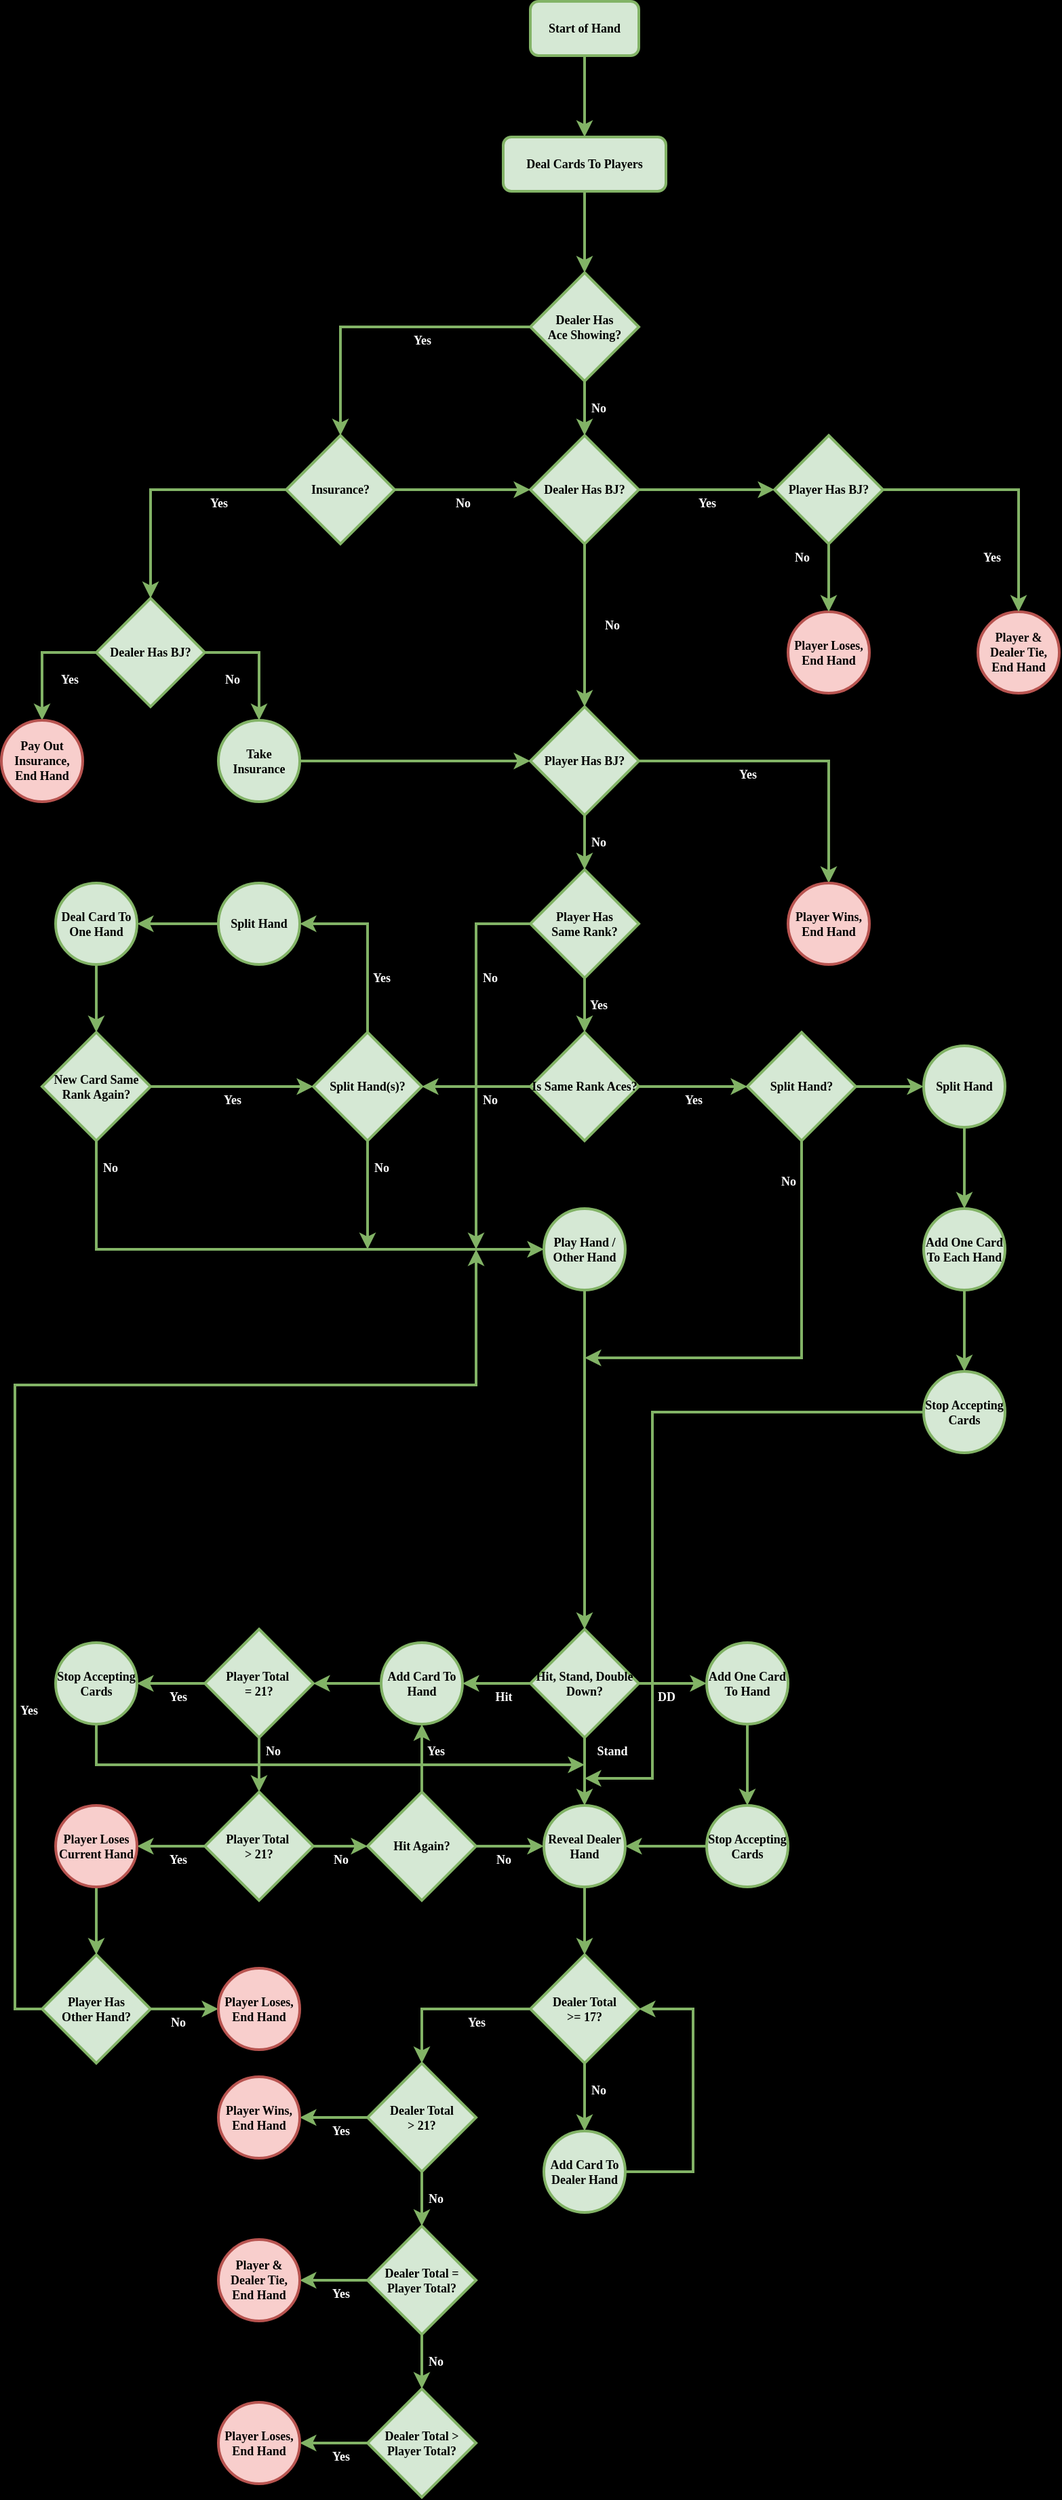 <mxfile version="20.8.16" type="device" pages="2"><diagram id="C5RBs43oDa-KdzZeNtuy" name="Page-1"><mxGraphModel dx="1418" dy="820" grid="1" gridSize="10" guides="1" tooltips="1" connect="1" arrows="1" fold="1" page="1" pageScale="1" pageWidth="827" pageHeight="1169" background="#000000" math="0" shadow="0"><root><mxCell id="WIyWlLk6GJQsqaUBKTNV-0"/><mxCell id="WIyWlLk6GJQsqaUBKTNV-1" parent="WIyWlLk6GJQsqaUBKTNV-0"/><mxCell id="75KYOJ-ezpfNq3Z04r1s-0" style="edgeStyle=orthogonalEdgeStyle;rounded=0;orthogonalLoop=1;jettySize=auto;html=1;exitX=0.5;exitY=1;exitDx=0;exitDy=0;entryX=0.5;entryY=0;entryDx=0;entryDy=0;fontSize=9;labelBackgroundColor=none;fontColor=#FFFF00;strokeColor=#82b366;shadow=0;strokeWidth=2;fillColor=#d5e8d4;fontFamily=Comic Sans MS;fontStyle=1" parent="WIyWlLk6GJQsqaUBKTNV-1" source="fXCsN8_xwyoktk_HoUlk-1" target="fXCsN8_xwyoktk_HoUlk-6" edge="1"><mxGeometry relative="1" as="geometry"/></mxCell><mxCell id="fXCsN8_xwyoktk_HoUlk-1" value="&lt;font style=&quot;font-size: 9px;&quot;&gt;Start of Hand&lt;/font&gt;" style="rounded=1;whiteSpace=wrap;html=1;fontSize=9;labelBackgroundColor=none;strokeColor=#82b366;shadow=0;strokeWidth=2;fillColor=#d5e8d4;fontFamily=Comic Sans MS;fontStyle=1" parent="WIyWlLk6GJQsqaUBKTNV-1" vertex="1"><mxGeometry x="400" y="40" width="80" height="40" as="geometry"/></mxCell><mxCell id="fXCsN8_xwyoktk_HoUlk-114" style="edgeStyle=orthogonalEdgeStyle;rounded=0;orthogonalLoop=1;jettySize=auto;html=1;exitX=0.5;exitY=1;exitDx=0;exitDy=0;entryX=0.5;entryY=0;entryDx=0;entryDy=0;fontSize=9;labelBackgroundColor=none;fontColor=#FFFF00;strokeColor=#82b366;shadow=0;strokeWidth=2;fillColor=#d5e8d4;fontFamily=Comic Sans MS;fontStyle=1" parent="WIyWlLk6GJQsqaUBKTNV-1" source="fXCsN8_xwyoktk_HoUlk-6" target="fXCsN8_xwyoktk_HoUlk-8" edge="1"><mxGeometry relative="1" as="geometry"/></mxCell><mxCell id="fXCsN8_xwyoktk_HoUlk-6" value="&lt;font style=&quot;font-size: 9px;&quot;&gt;Deal Cards To Players&lt;/font&gt;" style="rounded=1;whiteSpace=wrap;html=1;fontSize=9;labelBackgroundColor=none;strokeColor=#82b366;shadow=0;strokeWidth=2;fillColor=#d5e8d4;fontFamily=Comic Sans MS;fontStyle=1" parent="WIyWlLk6GJQsqaUBKTNV-1" vertex="1"><mxGeometry x="380" y="140" width="120" height="40" as="geometry"/></mxCell><mxCell id="fXCsN8_xwyoktk_HoUlk-30" value="Yes" style="edgeStyle=orthogonalEdgeStyle;rounded=0;orthogonalLoop=1;jettySize=auto;html=1;exitX=0;exitY=0.5;exitDx=0;exitDy=0;fontSize=9;entryX=0.5;entryY=0;entryDx=0;entryDy=0;labelBackgroundColor=none;fontColor=#FFFFFF;strokeColor=#82b366;shadow=0;strokeWidth=2;fillColor=#d5e8d4;fontFamily=Comic Sans MS;fontStyle=1" parent="WIyWlLk6GJQsqaUBKTNV-1" source="fXCsN8_xwyoktk_HoUlk-8" target="fXCsN8_xwyoktk_HoUlk-32" edge="1"><mxGeometry x="-0.273" y="10" relative="1" as="geometry"><mxPoint x="240" y="390" as="targetPoint"/><Array as="points"><mxPoint x="330" y="280"/><mxPoint x="330" y="280"/></Array><mxPoint as="offset"/></mxGeometry></mxCell><mxCell id="fXCsN8_xwyoktk_HoUlk-120" value="No" style="edgeStyle=orthogonalEdgeStyle;rounded=0;orthogonalLoop=1;jettySize=auto;html=1;exitX=0.5;exitY=1;exitDx=0;exitDy=0;entryX=0.5;entryY=0;entryDx=0;entryDy=0;fontSize=9;labelBackgroundColor=none;fontColor=#FFFFFF;strokeColor=#82b366;shadow=0;strokeWidth=2;fillColor=#d5e8d4;fontFamily=Comic Sans MS;fontStyle=1" parent="WIyWlLk6GJQsqaUBKTNV-1" source="fXCsN8_xwyoktk_HoUlk-8" target="fXCsN8_xwyoktk_HoUlk-78" edge="1"><mxGeometry y="10" relative="1" as="geometry"><mxPoint as="offset"/></mxGeometry></mxCell><mxCell id="fXCsN8_xwyoktk_HoUlk-8" value="&lt;font style=&quot;font-size: 9px;&quot;&gt;Dealer Has &lt;br style=&quot;font-size: 9px;&quot;&gt;Ace Showing?&lt;/font&gt;" style="rhombus;whiteSpace=wrap;html=1;fontSize=9;labelBackgroundColor=none;strokeColor=#82b366;shadow=0;strokeWidth=2;fillColor=#d5e8d4;fontFamily=Comic Sans MS;fontStyle=1" parent="WIyWlLk6GJQsqaUBKTNV-1" vertex="1"><mxGeometry x="400" y="240" width="80" height="80" as="geometry"/></mxCell><mxCell id="fXCsN8_xwyoktk_HoUlk-55" value="Yes" style="edgeStyle=orthogonalEdgeStyle;rounded=0;orthogonalLoop=1;jettySize=auto;html=1;exitX=0;exitY=0.5;exitDx=0;exitDy=0;fontSize=9;entryX=0.5;entryY=0;entryDx=0;entryDy=0;labelBackgroundColor=none;fontColor=#FFFFFF;strokeColor=#82b366;shadow=0;strokeWidth=2;fillColor=#d5e8d4;fontFamily=Comic Sans MS;fontStyle=1" parent="WIyWlLk6GJQsqaUBKTNV-1" source="fXCsN8_xwyoktk_HoUlk-32" target="fXCsN8_xwyoktk_HoUlk-57" edge="1"><mxGeometry x="-0.444" y="10" relative="1" as="geometry"><mxPoint x="210" y="510" as="targetPoint"/><Array as="points"><mxPoint x="120" y="400"/></Array><mxPoint as="offset"/></mxGeometry></mxCell><mxCell id="fXCsN8_xwyoktk_HoUlk-119" value="No" style="edgeStyle=orthogonalEdgeStyle;rounded=0;orthogonalLoop=1;jettySize=auto;html=1;exitX=1;exitY=0.5;exitDx=0;exitDy=0;entryX=0;entryY=0.5;entryDx=0;entryDy=0;fontSize=9;labelBackgroundColor=none;fontColor=#FFFFFF;strokeColor=#82b366;shadow=0;strokeWidth=2;fillColor=#d5e8d4;fontFamily=Comic Sans MS;fontStyle=1" parent="WIyWlLk6GJQsqaUBKTNV-1" source="fXCsN8_xwyoktk_HoUlk-32" target="fXCsN8_xwyoktk_HoUlk-78" edge="1"><mxGeometry y="-10" relative="1" as="geometry"><mxPoint as="offset"/></mxGeometry></mxCell><mxCell id="fXCsN8_xwyoktk_HoUlk-32" value="Insurance?" style="rhombus;whiteSpace=wrap;html=1;fontSize=9;labelBackgroundColor=none;strokeColor=#82b366;shadow=0;strokeWidth=2;fillColor=#d5e8d4;fontFamily=Comic Sans MS;fontStyle=1" parent="WIyWlLk6GJQsqaUBKTNV-1" vertex="1"><mxGeometry x="220" y="360" width="80" height="80" as="geometry"/></mxCell><mxCell id="fXCsN8_xwyoktk_HoUlk-59" value="Yes" style="edgeStyle=orthogonalEdgeStyle;rounded=0;orthogonalLoop=1;jettySize=auto;html=1;exitX=0;exitY=0.5;exitDx=0;exitDy=0;fontSize=9;entryX=0.5;entryY=0;entryDx=0;entryDy=0;labelBackgroundColor=none;fontColor=#FFFFFF;strokeColor=#82b366;shadow=0;strokeWidth=2;fillColor=#d5e8d4;fontFamily=Comic Sans MS;fontStyle=1" parent="WIyWlLk6GJQsqaUBKTNV-1" source="fXCsN8_xwyoktk_HoUlk-57" target="fXCsN8_xwyoktk_HoUlk-61" edge="1"><mxGeometry x="0.333" y="20" relative="1" as="geometry"><mxPoint x="40" y="640" as="targetPoint"/><mxPoint as="offset"/></mxGeometry></mxCell><mxCell id="fXCsN8_xwyoktk_HoUlk-60" value="No" style="edgeStyle=orthogonalEdgeStyle;rounded=0;orthogonalLoop=1;jettySize=auto;html=1;exitX=1;exitY=0.5;exitDx=0;exitDy=0;fontSize=9;entryX=0.5;entryY=0;entryDx=0;entryDy=0;labelBackgroundColor=none;fontColor=#FFFFFF;strokeColor=#82b366;shadow=0;strokeWidth=2;fillColor=#d5e8d4;fontFamily=Comic Sans MS;fontStyle=1" parent="WIyWlLk6GJQsqaUBKTNV-1" source="fXCsN8_xwyoktk_HoUlk-57" target="fXCsN8_xwyoktk_HoUlk-63" edge="1"><mxGeometry x="0.333" y="-20" relative="1" as="geometry"><mxPoint x="200" y="640" as="targetPoint"/><mxPoint as="offset"/></mxGeometry></mxCell><mxCell id="fXCsN8_xwyoktk_HoUlk-57" value="&lt;font style=&quot;font-size: 9px;&quot;&gt;Dealer Has BJ?&lt;/font&gt;" style="rhombus;whiteSpace=wrap;html=1;fontSize=9;labelBackgroundColor=none;strokeColor=#82b366;shadow=0;strokeWidth=2;fillColor=#d5e8d4;fontFamily=Comic Sans MS;fontStyle=1" parent="WIyWlLk6GJQsqaUBKTNV-1" vertex="1"><mxGeometry x="80" y="480" width="80" height="80" as="geometry"/></mxCell><mxCell id="fXCsN8_xwyoktk_HoUlk-61" value="Pay Out Insurance, End Hand" style="ellipse;whiteSpace=wrap;html=1;aspect=fixed;fontSize=9;labelBackgroundColor=none;strokeColor=#b85450;shadow=0;strokeWidth=2;fillColor=#f8cecc;fontFamily=Comic Sans MS;fontStyle=1" parent="WIyWlLk6GJQsqaUBKTNV-1" vertex="1"><mxGeometry x="10" y="570" width="60" height="60" as="geometry"/></mxCell><mxCell id="fXCsN8_xwyoktk_HoUlk-127" style="edgeStyle=orthogonalEdgeStyle;rounded=0;orthogonalLoop=1;jettySize=auto;html=1;exitX=1;exitY=0.5;exitDx=0;exitDy=0;entryX=0;entryY=0.5;entryDx=0;entryDy=0;fontSize=9;labelBackgroundColor=none;fontColor=#FFFF00;strokeColor=#82b366;shadow=0;strokeWidth=2;fillColor=#d5e8d4;fontFamily=Comic Sans MS;fontStyle=1" parent="WIyWlLk6GJQsqaUBKTNV-1" source="fXCsN8_xwyoktk_HoUlk-63" target="fXCsN8_xwyoktk_HoUlk-79" edge="1"><mxGeometry relative="1" as="geometry"/></mxCell><mxCell id="fXCsN8_xwyoktk_HoUlk-63" value="Take Insurance" style="ellipse;whiteSpace=wrap;html=1;aspect=fixed;fontSize=9;labelBackgroundColor=none;strokeColor=#82b366;shadow=0;strokeWidth=2;fillColor=#d5e8d4;fontFamily=Comic Sans MS;fontStyle=1" parent="WIyWlLk6GJQsqaUBKTNV-1" vertex="1"><mxGeometry x="170" y="570" width="60" height="60" as="geometry"/></mxCell><mxCell id="fXCsN8_xwyoktk_HoUlk-122" value="No" style="edgeStyle=orthogonalEdgeStyle;rounded=0;orthogonalLoop=1;jettySize=auto;html=1;exitX=0.5;exitY=1;exitDx=0;exitDy=0;entryX=0.5;entryY=0;entryDx=0;entryDy=0;fontSize=9;labelBackgroundColor=none;fontColor=#FFFFFF;strokeColor=#82b366;shadow=0;strokeWidth=2;fillColor=#d5e8d4;fontFamily=Comic Sans MS;fontStyle=1" parent="WIyWlLk6GJQsqaUBKTNV-1" source="fXCsN8_xwyoktk_HoUlk-78" target="fXCsN8_xwyoktk_HoUlk-79" edge="1"><mxGeometry y="20" relative="1" as="geometry"><mxPoint as="offset"/></mxGeometry></mxCell><mxCell id="fXCsN8_xwyoktk_HoUlk-124" value="Yes" style="edgeStyle=orthogonalEdgeStyle;rounded=0;orthogonalLoop=1;jettySize=auto;html=1;exitX=1;exitY=0.5;exitDx=0;exitDy=0;entryX=0;entryY=0.5;entryDx=0;entryDy=0;fontSize=9;labelBackgroundColor=none;fontColor=#FFFFFF;strokeColor=#82b366;shadow=0;strokeWidth=2;fillColor=#d5e8d4;fontFamily=Comic Sans MS;fontStyle=1" parent="WIyWlLk6GJQsqaUBKTNV-1" source="fXCsN8_xwyoktk_HoUlk-78" target="fXCsN8_xwyoktk_HoUlk-123" edge="1"><mxGeometry y="-10" relative="1" as="geometry"><mxPoint as="offset"/></mxGeometry></mxCell><mxCell id="fXCsN8_xwyoktk_HoUlk-78" value="Dealer Has BJ?" style="rhombus;whiteSpace=wrap;html=1;fontSize=9;labelBackgroundColor=none;strokeColor=#82b366;shadow=0;strokeWidth=2;fillColor=#d5e8d4;fontFamily=Comic Sans MS;fontStyle=1" parent="WIyWlLk6GJQsqaUBKTNV-1" vertex="1"><mxGeometry x="400" y="360" width="80" height="80" as="geometry"/></mxCell><mxCell id="fXCsN8_xwyoktk_HoUlk-131" value="Yes" style="edgeStyle=orthogonalEdgeStyle;rounded=0;orthogonalLoop=1;jettySize=auto;html=1;exitX=1;exitY=0.5;exitDx=0;exitDy=0;entryX=0.5;entryY=0;entryDx=0;entryDy=0;fontSize=9;labelBackgroundColor=none;fontColor=#FFFFFF;strokeColor=#82b366;shadow=0;strokeWidth=2;fillColor=#d5e8d4;fontFamily=Comic Sans MS;fontStyle=1" parent="WIyWlLk6GJQsqaUBKTNV-1" source="fXCsN8_xwyoktk_HoUlk-79" target="fXCsN8_xwyoktk_HoUlk-130" edge="1"><mxGeometry x="-0.304" y="-10" relative="1" as="geometry"><mxPoint as="offset"/></mxGeometry></mxCell><mxCell id="fXCsN8_xwyoktk_HoUlk-133" value="No" style="edgeStyle=orthogonalEdgeStyle;rounded=0;orthogonalLoop=1;jettySize=auto;html=1;exitX=0.5;exitY=1;exitDx=0;exitDy=0;entryX=0.5;entryY=0;entryDx=0;entryDy=0;fontSize=9;labelBackgroundColor=none;fontColor=#FFFFFF;strokeColor=#82b366;shadow=0;strokeWidth=2;fillColor=#d5e8d4;fontFamily=Comic Sans MS;fontStyle=1" parent="WIyWlLk6GJQsqaUBKTNV-1" source="fXCsN8_xwyoktk_HoUlk-79" target="fXCsN8_xwyoktk_HoUlk-132" edge="1"><mxGeometry y="10" relative="1" as="geometry"><mxPoint as="offset"/></mxGeometry></mxCell><mxCell id="fXCsN8_xwyoktk_HoUlk-79" value="Player Has BJ?" style="rhombus;whiteSpace=wrap;html=1;fontSize=9;labelBackgroundColor=none;strokeColor=#82b366;shadow=0;strokeWidth=2;fillColor=#d5e8d4;fontFamily=Comic Sans MS;fontStyle=1" parent="WIyWlLk6GJQsqaUBKTNV-1" vertex="1"><mxGeometry x="400" y="560" width="80" height="80" as="geometry"/></mxCell><mxCell id="fXCsN8_xwyoktk_HoUlk-105" value="Player &amp;amp; Dealer Tie, End Hand" style="ellipse;whiteSpace=wrap;html=1;aspect=fixed;fontSize=9;labelBackgroundColor=none;strokeColor=#b85450;shadow=0;strokeWidth=2;fillColor=#f8cecc;fontFamily=Comic Sans MS;fontStyle=1" parent="WIyWlLk6GJQsqaUBKTNV-1" vertex="1"><mxGeometry x="730" y="490" width="60" height="60" as="geometry"/></mxCell><mxCell id="fXCsN8_xwyoktk_HoUlk-107" value="Player Loses, End Hand" style="ellipse;whiteSpace=wrap;html=1;aspect=fixed;fontSize=9;labelBackgroundColor=none;strokeColor=#b85450;shadow=0;strokeWidth=2;fillColor=#f8cecc;fontFamily=Comic Sans MS;fontStyle=1" parent="WIyWlLk6GJQsqaUBKTNV-1" vertex="1"><mxGeometry x="590" y="490" width="60" height="60" as="geometry"/></mxCell><mxCell id="fXCsN8_xwyoktk_HoUlk-125" value="No" style="edgeStyle=orthogonalEdgeStyle;rounded=0;orthogonalLoop=1;jettySize=auto;html=1;exitX=0.5;exitY=1;exitDx=0;exitDy=0;entryX=0.5;entryY=0;entryDx=0;entryDy=0;fontSize=9;labelBackgroundColor=none;fontColor=#FFFFFF;strokeColor=#82b366;shadow=0;strokeWidth=2;fillColor=#d5e8d4;fontFamily=Comic Sans MS;fontStyle=1" parent="WIyWlLk6GJQsqaUBKTNV-1" source="fXCsN8_xwyoktk_HoUlk-123" target="fXCsN8_xwyoktk_HoUlk-107" edge="1"><mxGeometry x="-0.6" y="-20" relative="1" as="geometry"><mxPoint as="offset"/></mxGeometry></mxCell><mxCell id="fXCsN8_xwyoktk_HoUlk-126" value="Yes" style="edgeStyle=orthogonalEdgeStyle;rounded=0;orthogonalLoop=1;jettySize=auto;html=1;exitX=1;exitY=0.5;exitDx=0;exitDy=0;entryX=0.5;entryY=0;entryDx=0;entryDy=0;fontSize=9;labelBackgroundColor=none;fontColor=#FFFFFF;strokeColor=#82b366;shadow=0;strokeWidth=2;fillColor=#d5e8d4;fontFamily=Comic Sans MS;fontStyle=1" parent="WIyWlLk6GJQsqaUBKTNV-1" source="fXCsN8_xwyoktk_HoUlk-123" target="fXCsN8_xwyoktk_HoUlk-105" edge="1"><mxGeometry x="0.579" y="-20" relative="1" as="geometry"><mxPoint as="offset"/></mxGeometry></mxCell><mxCell id="fXCsN8_xwyoktk_HoUlk-123" value="Player Has BJ?" style="rhombus;whiteSpace=wrap;html=1;fontSize=9;labelBackgroundColor=none;strokeColor=#82b366;shadow=0;strokeWidth=2;fillColor=#d5e8d4;fontFamily=Comic Sans MS;fontStyle=1" parent="WIyWlLk6GJQsqaUBKTNV-1" vertex="1"><mxGeometry x="580" y="360" width="80" height="80" as="geometry"/></mxCell><mxCell id="fXCsN8_xwyoktk_HoUlk-130" value="Player Wins, End Hand" style="ellipse;whiteSpace=wrap;html=1;aspect=fixed;fontSize=9;labelBackgroundColor=none;strokeColor=#b85450;shadow=0;strokeWidth=2;fillColor=#f8cecc;fontFamily=Comic Sans MS;fontStyle=1" parent="WIyWlLk6GJQsqaUBKTNV-1" vertex="1"><mxGeometry x="590" y="690" width="60" height="60" as="geometry"/></mxCell><mxCell id="fXCsN8_xwyoktk_HoUlk-135" value="Yes" style="edgeStyle=orthogonalEdgeStyle;rounded=0;orthogonalLoop=1;jettySize=auto;html=1;exitX=0.5;exitY=1;exitDx=0;exitDy=0;fontSize=9;entryX=0.5;entryY=0;entryDx=0;entryDy=0;labelBackgroundColor=none;fontColor=#FFFFFF;strokeColor=#82b366;shadow=0;strokeWidth=2;fillColor=#d5e8d4;fontFamily=Comic Sans MS;fontStyle=1" parent="WIyWlLk6GJQsqaUBKTNV-1" source="fXCsN8_xwyoktk_HoUlk-132" target="GzSBET6A4UaFp7BOiXIY-21" edge="1"><mxGeometry y="10" relative="1" as="geometry"><mxPoint x="370" y="760" as="targetPoint"/><mxPoint as="offset"/></mxGeometry></mxCell><mxCell id="75KYOJ-ezpfNq3Z04r1s-2" value="No" style="edgeStyle=orthogonalEdgeStyle;rounded=0;orthogonalLoop=1;jettySize=auto;html=1;exitX=0;exitY=0.5;exitDx=0;exitDy=0;fontSize=9;labelBackgroundColor=none;fontColor=#FFFFFF;strokeColor=#82b366;shadow=0;strokeWidth=2;fillColor=#d5e8d4;fontFamily=Comic Sans MS;fontStyle=1" parent="WIyWlLk6GJQsqaUBKTNV-1" source="fXCsN8_xwyoktk_HoUlk-132" edge="1"><mxGeometry x="-0.429" y="10" relative="1" as="geometry"><Array as="points"><mxPoint x="360" y="720"/><mxPoint x="360" y="960"/></Array><mxPoint as="offset"/><mxPoint x="360" y="960" as="targetPoint"/></mxGeometry></mxCell><mxCell id="fXCsN8_xwyoktk_HoUlk-132" value="Player Has &lt;br style=&quot;font-size: 9px;&quot;&gt;Same Rank?" style="rhombus;whiteSpace=wrap;html=1;fontSize=9;labelBackgroundColor=none;strokeColor=#82b366;shadow=0;strokeWidth=2;fillColor=#d5e8d4;fontFamily=Comic Sans MS;fontStyle=1" parent="WIyWlLk6GJQsqaUBKTNV-1" vertex="1"><mxGeometry x="400" y="680" width="80" height="80" as="geometry"/></mxCell><mxCell id="GzSBET6A4UaFp7BOiXIY-34" value="No" style="edgeStyle=orthogonalEdgeStyle;rounded=0;orthogonalLoop=1;jettySize=auto;html=1;exitX=0;exitY=0.5;exitDx=0;exitDy=0;entryX=1;entryY=0.5;entryDx=0;entryDy=0;fontSize=9;labelBackgroundColor=none;fontColor=#FFFFFF;strokeColor=#82b366;shadow=0;strokeWidth=2;fillColor=#d5e8d4;fontFamily=Comic Sans MS;fontStyle=1" parent="WIyWlLk6GJQsqaUBKTNV-1" source="GzSBET6A4UaFp7BOiXIY-21" target="GzSBET6A4UaFp7BOiXIY-28" edge="1"><mxGeometry x="-0.25" y="10" relative="1" as="geometry"><mxPoint as="offset"/></mxGeometry></mxCell><mxCell id="GzSBET6A4UaFp7BOiXIY-36" value="Yes" style="edgeStyle=orthogonalEdgeStyle;rounded=0;orthogonalLoop=1;jettySize=auto;html=1;exitX=1;exitY=0.5;exitDx=0;exitDy=0;entryX=0;entryY=0.5;entryDx=0;entryDy=0;fontSize=9;labelBackgroundColor=none;fontColor=#FFFFFF;strokeColor=#82b366;shadow=0;strokeWidth=2;fillColor=#d5e8d4;fontFamily=Comic Sans MS;fontStyle=1" parent="WIyWlLk6GJQsqaUBKTNV-1" source="GzSBET6A4UaFp7BOiXIY-21" target="GzSBET6A4UaFp7BOiXIY-35" edge="1"><mxGeometry y="-10" relative="1" as="geometry"><mxPoint as="offset"/></mxGeometry></mxCell><mxCell id="GzSBET6A4UaFp7BOiXIY-21" value="Is Same Rank Aces?" style="rhombus;whiteSpace=wrap;html=1;fontSize=9;labelBackgroundColor=none;strokeColor=#82b366;shadow=0;strokeWidth=2;fillColor=#d5e8d4;fontFamily=Comic Sans MS;fontStyle=1" parent="WIyWlLk6GJQsqaUBKTNV-1" vertex="1"><mxGeometry x="400" y="800" width="80" height="80" as="geometry"/></mxCell><mxCell id="GzSBET6A4UaFp7BOiXIY-39" value="No" style="edgeStyle=orthogonalEdgeStyle;rounded=0;orthogonalLoop=1;jettySize=auto;html=1;exitX=0.5;exitY=1;exitDx=0;exitDy=0;fontSize=9;labelBackgroundColor=none;fontColor=#FFFFFF;strokeColor=#82b366;shadow=0;strokeWidth=2;fillColor=#d5e8d4;fontFamily=Comic Sans MS;fontStyle=1" parent="WIyWlLk6GJQsqaUBKTNV-1" source="GzSBET6A4UaFp7BOiXIY-28" edge="1"><mxGeometry x="-0.5" y="10" relative="1" as="geometry"><mxPoint as="offset"/><mxPoint x="280" y="960" as="targetPoint"/></mxGeometry></mxCell><mxCell id="GzSBET6A4UaFp7BOiXIY-46" value="Yes" style="edgeStyle=orthogonalEdgeStyle;rounded=0;orthogonalLoop=1;jettySize=auto;html=1;exitX=0.5;exitY=0;exitDx=0;exitDy=0;entryX=1;entryY=0.5;entryDx=0;entryDy=0;fontSize=9;labelBackgroundColor=none;fontColor=#FFFFFF;strokeColor=#82b366;shadow=0;strokeWidth=2;fillColor=#d5e8d4;fontFamily=Comic Sans MS;fontStyle=1" parent="WIyWlLk6GJQsqaUBKTNV-1" source="GzSBET6A4UaFp7BOiXIY-28" target="GzSBET6A4UaFp7BOiXIY-41" edge="1"><mxGeometry x="-0.385" y="-10" relative="1" as="geometry"><mxPoint as="offset"/></mxGeometry></mxCell><mxCell id="GzSBET6A4UaFp7BOiXIY-28" value="Split Hand(s)?" style="rhombus;whiteSpace=wrap;html=1;fontSize=9;labelBackgroundColor=none;strokeColor=#82b366;shadow=0;strokeWidth=2;fillColor=#d5e8d4;fontFamily=Comic Sans MS;fontStyle=1" parent="WIyWlLk6GJQsqaUBKTNV-1" vertex="1"><mxGeometry x="240" y="800" width="80" height="80" as="geometry"/></mxCell><mxCell id="GzSBET6A4UaFp7BOiXIY-54" style="edgeStyle=orthogonalEdgeStyle;rounded=0;orthogonalLoop=1;jettySize=auto;html=1;exitX=1;exitY=0.5;exitDx=0;exitDy=0;entryX=0;entryY=0.5;entryDx=0;entryDy=0;fontSize=9;labelBackgroundColor=none;fontColor=#FFFF00;strokeColor=#82b366;shadow=0;strokeWidth=2;fillColor=#d5e8d4;fontFamily=Comic Sans MS;fontStyle=1" parent="WIyWlLk6GJQsqaUBKTNV-1" source="GzSBET6A4UaFp7BOiXIY-35" target="GzSBET6A4UaFp7BOiXIY-53" edge="1"><mxGeometry relative="1" as="geometry"/></mxCell><mxCell id="sR3J7sLVdBCKaITCL3fZ-149" value="No" style="edgeStyle=orthogonalEdgeStyle;rounded=0;orthogonalLoop=1;jettySize=auto;html=1;exitX=0.5;exitY=1;exitDx=0;exitDy=0;fontSize=9;labelBackgroundColor=none;fontColor=#FFFFFF;strokeColor=#82b366;shadow=0;strokeWidth=2;fillColor=#d5e8d4;fontFamily=Comic Sans MS;fontStyle=1" parent="WIyWlLk6GJQsqaUBKTNV-1" source="GzSBET6A4UaFp7BOiXIY-35" edge="1"><mxGeometry x="-0.812" y="-10" relative="1" as="geometry"><mxPoint x="440" y="1040" as="targetPoint"/><Array as="points"><mxPoint x="600" y="1040"/><mxPoint x="440" y="1040"/></Array><mxPoint as="offset"/></mxGeometry></mxCell><mxCell id="GzSBET6A4UaFp7BOiXIY-35" value="Split Hand?" style="rhombus;whiteSpace=wrap;html=1;fontSize=9;labelBackgroundColor=none;strokeColor=#82b366;shadow=0;strokeWidth=2;fillColor=#d5e8d4;fontFamily=Comic Sans MS;fontStyle=1" parent="WIyWlLk6GJQsqaUBKTNV-1" vertex="1"><mxGeometry x="560" y="800" width="80" height="80" as="geometry"/></mxCell><mxCell id="SRSxQWOXq0fhE-2NhYGT-0" style="edgeStyle=orthogonalEdgeStyle;rounded=0;orthogonalLoop=1;jettySize=auto;html=1;exitX=0.5;exitY=1;exitDx=0;exitDy=0;entryX=0.5;entryY=0;entryDx=0;entryDy=0;fontSize=9;labelBackgroundColor=none;fontColor=#FFFF00;strokeColor=#82b366;shadow=0;strokeWidth=2;fillColor=#d5e8d4;fontFamily=Comic Sans MS;fontStyle=1" parent="WIyWlLk6GJQsqaUBKTNV-1" source="GzSBET6A4UaFp7BOiXIY-38" target="sR3J7sLVdBCKaITCL3fZ-101" edge="1"><mxGeometry relative="1" as="geometry"><mxPoint x="440" y="1040" as="targetPoint"/></mxGeometry></mxCell><mxCell id="GzSBET6A4UaFp7BOiXIY-38" value="Play Hand / Other Hand" style="ellipse;whiteSpace=wrap;html=1;aspect=fixed;fontSize=9;labelBackgroundColor=none;strokeColor=#82b366;shadow=0;strokeWidth=2;fillColor=#d5e8d4;fontFamily=Comic Sans MS;fontStyle=1" parent="WIyWlLk6GJQsqaUBKTNV-1" vertex="1"><mxGeometry x="410" y="930" width="60" height="60" as="geometry"/></mxCell><mxCell id="GzSBET6A4UaFp7BOiXIY-48" style="edgeStyle=orthogonalEdgeStyle;rounded=0;orthogonalLoop=1;jettySize=auto;html=1;exitX=0;exitY=0.5;exitDx=0;exitDy=0;entryX=1;entryY=0.5;entryDx=0;entryDy=0;fontSize=9;labelBackgroundColor=none;fontColor=#FFFF00;strokeColor=#82b366;shadow=0;strokeWidth=2;fillColor=#d5e8d4;fontFamily=Comic Sans MS;fontStyle=1" parent="WIyWlLk6GJQsqaUBKTNV-1" source="GzSBET6A4UaFp7BOiXIY-41" target="GzSBET6A4UaFp7BOiXIY-47" edge="1"><mxGeometry relative="1" as="geometry"/></mxCell><mxCell id="GzSBET6A4UaFp7BOiXIY-41" value="Split Hand" style="ellipse;whiteSpace=wrap;html=1;aspect=fixed;fontSize=9;labelBackgroundColor=none;strokeColor=#82b366;shadow=0;strokeWidth=2;fillColor=#d5e8d4;fontFamily=Comic Sans MS;fontStyle=1" parent="WIyWlLk6GJQsqaUBKTNV-1" vertex="1"><mxGeometry x="170" y="690" width="60" height="60" as="geometry"/></mxCell><mxCell id="GzSBET6A4UaFp7BOiXIY-50" style="edgeStyle=orthogonalEdgeStyle;rounded=0;orthogonalLoop=1;jettySize=auto;html=1;exitX=0.5;exitY=1;exitDx=0;exitDy=0;entryX=0.5;entryY=0;entryDx=0;entryDy=0;fontSize=9;labelBackgroundColor=none;fontColor=#FFFF00;strokeColor=#82b366;shadow=0;strokeWidth=2;fillColor=#d5e8d4;fontFamily=Comic Sans MS;fontStyle=1" parent="WIyWlLk6GJQsqaUBKTNV-1" source="GzSBET6A4UaFp7BOiXIY-47" target="GzSBET6A4UaFp7BOiXIY-49" edge="1"><mxGeometry relative="1" as="geometry"/></mxCell><mxCell id="GzSBET6A4UaFp7BOiXIY-47" value="Deal Card To One Hand" style="ellipse;whiteSpace=wrap;html=1;aspect=fixed;fontSize=9;labelBackgroundColor=none;strokeColor=#82b366;shadow=0;strokeWidth=2;fillColor=#d5e8d4;fontFamily=Comic Sans MS;fontStyle=1" parent="WIyWlLk6GJQsqaUBKTNV-1" vertex="1"><mxGeometry x="50" y="690" width="60" height="60" as="geometry"/></mxCell><mxCell id="GzSBET6A4UaFp7BOiXIY-51" value="&lt;font style=&quot;font-size: 9px;&quot;&gt;Yes&lt;/font&gt;" style="edgeStyle=orthogonalEdgeStyle;rounded=0;orthogonalLoop=1;jettySize=auto;html=1;exitX=1;exitY=0.5;exitDx=0;exitDy=0;entryX=0;entryY=0.5;entryDx=0;entryDy=0;fontSize=9;labelBackgroundColor=none;fontColor=#FFFFFF;strokeColor=#82b366;shadow=0;strokeWidth=2;fillColor=#d5e8d4;fontFamily=Comic Sans MS;fontStyle=1" parent="WIyWlLk6GJQsqaUBKTNV-1" source="GzSBET6A4UaFp7BOiXIY-49" target="GzSBET6A4UaFp7BOiXIY-28" edge="1"><mxGeometry y="-10" relative="1" as="geometry"><mxPoint as="offset"/></mxGeometry></mxCell><mxCell id="GzSBET6A4UaFp7BOiXIY-52" value="&lt;font style=&quot;font-size: 9px;&quot;&gt;No&lt;/font&gt;" style="edgeStyle=orthogonalEdgeStyle;rounded=0;orthogonalLoop=1;jettySize=auto;html=1;exitX=0.5;exitY=1;exitDx=0;exitDy=0;entryX=0;entryY=0.5;entryDx=0;entryDy=0;fontSize=9;labelBackgroundColor=none;fontColor=#FFFFFF;strokeColor=#82b366;shadow=0;strokeWidth=2;fillColor=#d5e8d4;fontFamily=Comic Sans MS;fontStyle=1" parent="WIyWlLk6GJQsqaUBKTNV-1" source="GzSBET6A4UaFp7BOiXIY-49" target="GzSBET6A4UaFp7BOiXIY-38" edge="1"><mxGeometry x="-0.902" y="10" relative="1" as="geometry"><mxPoint as="offset"/></mxGeometry></mxCell><mxCell id="GzSBET6A4UaFp7BOiXIY-49" value="&lt;font style=&quot;font-size: 9px;&quot;&gt;New Card Same Rank Again?&lt;/font&gt;" style="rhombus;whiteSpace=wrap;html=1;fontSize=9;labelBackgroundColor=none;strokeColor=#82b366;shadow=0;strokeWidth=2;fillColor=#d5e8d4;fontFamily=Comic Sans MS;fontStyle=1" parent="WIyWlLk6GJQsqaUBKTNV-1" vertex="1"><mxGeometry x="40" y="800" width="80" height="80" as="geometry"/></mxCell><mxCell id="GzSBET6A4UaFp7BOiXIY-56" style="edgeStyle=orthogonalEdgeStyle;rounded=0;orthogonalLoop=1;jettySize=auto;html=1;exitX=0.5;exitY=1;exitDx=0;exitDy=0;entryX=0.5;entryY=0;entryDx=0;entryDy=0;fontSize=9;labelBackgroundColor=none;fontColor=#FFFF00;strokeColor=#82b366;shadow=0;strokeWidth=2;fillColor=#d5e8d4;fontFamily=Comic Sans MS;fontStyle=1" parent="WIyWlLk6GJQsqaUBKTNV-1" source="GzSBET6A4UaFp7BOiXIY-53" target="GzSBET6A4UaFp7BOiXIY-55" edge="1"><mxGeometry relative="1" as="geometry"/></mxCell><mxCell id="GzSBET6A4UaFp7BOiXIY-53" value="Split Hand" style="ellipse;whiteSpace=wrap;html=1;aspect=fixed;fontSize=9;labelBackgroundColor=none;strokeColor=#82b366;shadow=0;strokeWidth=2;fillColor=#d5e8d4;fontFamily=Comic Sans MS;fontStyle=1" parent="WIyWlLk6GJQsqaUBKTNV-1" vertex="1"><mxGeometry x="690" y="810" width="60" height="60" as="geometry"/></mxCell><mxCell id="9hbcdLKm9tPaTnNlDsCQ-4" style="edgeStyle=orthogonalEdgeStyle;rounded=0;orthogonalLoop=1;jettySize=auto;html=1;exitX=0.5;exitY=1;exitDx=0;exitDy=0;entryX=0.5;entryY=0;entryDx=0;entryDy=0;fontSize=9;labelBackgroundColor=none;fontColor=#FFFF00;strokeColor=#82b366;shadow=0;strokeWidth=2;fillColor=#d5e8d4;fontFamily=Comic Sans MS;fontStyle=1" parent="WIyWlLk6GJQsqaUBKTNV-1" source="GzSBET6A4UaFp7BOiXIY-55" target="9hbcdLKm9tPaTnNlDsCQ-3" edge="1"><mxGeometry relative="1" as="geometry"/></mxCell><mxCell id="GzSBET6A4UaFp7BOiXIY-55" value="&lt;font style=&quot;font-size: 9px;&quot;&gt;Add One Card To Each Hand&lt;/font&gt;" style="ellipse;whiteSpace=wrap;html=1;aspect=fixed;fontSize=9;labelBackgroundColor=none;strokeColor=#82b366;shadow=0;strokeWidth=2;fillColor=#d5e8d4;fontFamily=Comic Sans MS;fontStyle=1" parent="WIyWlLk6GJQsqaUBKTNV-1" vertex="1"><mxGeometry x="690" y="930" width="60" height="60" as="geometry"/></mxCell><mxCell id="sR3J7sLVdBCKaITCL3fZ-151" style="edgeStyle=orthogonalEdgeStyle;rounded=0;orthogonalLoop=1;jettySize=auto;html=1;exitX=0;exitY=0.5;exitDx=0;exitDy=0;fontSize=9;labelBackgroundColor=none;fontColor=#FFFF00;strokeColor=#82b366;shadow=0;strokeWidth=2;fillColor=#d5e8d4;fontFamily=Comic Sans MS;fontStyle=1" parent="WIyWlLk6GJQsqaUBKTNV-1" source="9hbcdLKm9tPaTnNlDsCQ-3" edge="1"><mxGeometry relative="1" as="geometry"><Array as="points"><mxPoint x="490" y="1080"/><mxPoint x="490" y="1350"/></Array><mxPoint x="440" y="1350" as="targetPoint"/></mxGeometry></mxCell><mxCell id="9hbcdLKm9tPaTnNlDsCQ-3" value="Stop Accepting Cards" style="ellipse;whiteSpace=wrap;html=1;aspect=fixed;fontSize=9;labelBackgroundColor=none;strokeColor=#82b366;shadow=0;strokeWidth=2;fillColor=#d5e8d4;fontFamily=Comic Sans MS;fontStyle=1" parent="WIyWlLk6GJQsqaUBKTNV-1" vertex="1"><mxGeometry x="690" y="1050" width="60" height="60" as="geometry"/></mxCell><mxCell id="sR3J7sLVdBCKaITCL3fZ-98" value="DD" style="edgeStyle=orthogonalEdgeStyle;rounded=0;orthogonalLoop=1;jettySize=auto;html=1;exitX=1;exitY=0.5;exitDx=0;exitDy=0;entryX=0;entryY=0.5;entryDx=0;entryDy=0;fontSize=9;labelBackgroundColor=none;fontColor=#FFFFFF;strokeColor=#82b366;shadow=0;strokeWidth=2;fillColor=#d5e8d4;fontFamily=Comic Sans MS;fontStyle=1" parent="WIyWlLk6GJQsqaUBKTNV-1" source="sR3J7sLVdBCKaITCL3fZ-101" target="sR3J7sLVdBCKaITCL3fZ-103" edge="1"><mxGeometry x="-0.2" y="-10" relative="1" as="geometry"><mxPoint as="offset"/></mxGeometry></mxCell><mxCell id="sR3J7sLVdBCKaITCL3fZ-99" value="Hit" style="edgeStyle=orthogonalEdgeStyle;rounded=0;orthogonalLoop=1;jettySize=auto;html=1;exitX=0;exitY=0.5;exitDx=0;exitDy=0;entryX=1;entryY=0.5;entryDx=0;entryDy=0;fontSize=9;labelBackgroundColor=none;fontColor=#FFFFFF;strokeColor=#82b366;shadow=0;strokeWidth=2;fillColor=#d5e8d4;fontFamily=Comic Sans MS;fontStyle=1" parent="WIyWlLk6GJQsqaUBKTNV-1" source="sR3J7sLVdBCKaITCL3fZ-101" target="sR3J7sLVdBCKaITCL3fZ-105" edge="1"><mxGeometry x="-0.2" y="10" relative="1" as="geometry"><mxPoint as="offset"/></mxGeometry></mxCell><mxCell id="sR3J7sLVdBCKaITCL3fZ-100" value="Stand" style="edgeStyle=orthogonalEdgeStyle;rounded=0;orthogonalLoop=1;jettySize=auto;html=1;exitX=0.5;exitY=1;exitDx=0;exitDy=0;entryX=0.5;entryY=0;entryDx=0;entryDy=0;fontSize=9;labelBackgroundColor=none;fontColor=#FFFFFF;strokeColor=#82b366;shadow=0;strokeWidth=2;fillColor=#d5e8d4;fontFamily=Comic Sans MS;fontStyle=1" parent="WIyWlLk6GJQsqaUBKTNV-1" source="sR3J7sLVdBCKaITCL3fZ-101" target="sR3J7sLVdBCKaITCL3fZ-118" edge="1"><mxGeometry x="-0.6" y="20" relative="1" as="geometry"><mxPoint as="offset"/></mxGeometry></mxCell><mxCell id="sR3J7sLVdBCKaITCL3fZ-101" value="Hit, Stand, Double Down?" style="rhombus;whiteSpace=wrap;html=1;fontSize=9;labelBackgroundColor=none;strokeColor=#82b366;shadow=0;strokeWidth=2;fillColor=#d5e8d4;fontFamily=Comic Sans MS;fontStyle=1" parent="WIyWlLk6GJQsqaUBKTNV-1" vertex="1"><mxGeometry x="400" y="1240" width="80" height="80" as="geometry"/></mxCell><mxCell id="sR3J7sLVdBCKaITCL3fZ-174" style="edgeStyle=orthogonalEdgeStyle;rounded=0;orthogonalLoop=1;jettySize=auto;html=1;exitX=0.5;exitY=1;exitDx=0;exitDy=0;entryX=0.5;entryY=0;entryDx=0;entryDy=0;fontSize=9;labelBackgroundColor=none;fontColor=#FFFF00;strokeColor=#82b366;shadow=0;strokeWidth=2;fillColor=#d5e8d4;fontFamily=Comic Sans MS;fontStyle=1" parent="WIyWlLk6GJQsqaUBKTNV-1" source="sR3J7sLVdBCKaITCL3fZ-103" target="sR3J7sLVdBCKaITCL3fZ-122" edge="1"><mxGeometry relative="1" as="geometry"/></mxCell><mxCell id="sR3J7sLVdBCKaITCL3fZ-103" value="Add One Card To Hand" style="ellipse;whiteSpace=wrap;html=1;aspect=fixed;fontSize=9;labelBackgroundColor=none;strokeColor=#82b366;shadow=0;strokeWidth=2;fillColor=#d5e8d4;fontFamily=Comic Sans MS;fontStyle=1" parent="WIyWlLk6GJQsqaUBKTNV-1" vertex="1"><mxGeometry x="530" y="1250" width="60" height="60" as="geometry"/></mxCell><mxCell id="sR3J7sLVdBCKaITCL3fZ-104" style="edgeStyle=orthogonalEdgeStyle;rounded=0;orthogonalLoop=1;jettySize=auto;html=1;exitX=0;exitY=0.5;exitDx=0;exitDy=0;entryX=1;entryY=0.5;entryDx=0;entryDy=0;fontSize=9;labelBackgroundColor=none;fontColor=#FFFF00;strokeColor=#82b366;shadow=0;strokeWidth=2;fillColor=#d5e8d4;fontFamily=Comic Sans MS;fontStyle=1" parent="WIyWlLk6GJQsqaUBKTNV-1" source="sR3J7sLVdBCKaITCL3fZ-105" target="sR3J7sLVdBCKaITCL3fZ-108" edge="1"><mxGeometry relative="1" as="geometry"/></mxCell><mxCell id="sR3J7sLVdBCKaITCL3fZ-105" value="Add Card To Hand" style="ellipse;whiteSpace=wrap;html=1;aspect=fixed;fontSize=9;labelBackgroundColor=none;strokeColor=#82b366;shadow=0;strokeWidth=2;fillColor=#d5e8d4;fontFamily=Comic Sans MS;fontStyle=1" parent="WIyWlLk6GJQsqaUBKTNV-1" vertex="1"><mxGeometry x="290" y="1250" width="60" height="60" as="geometry"/></mxCell><mxCell id="sR3J7sLVdBCKaITCL3fZ-106" value="Yes" style="edgeStyle=orthogonalEdgeStyle;rounded=0;orthogonalLoop=1;jettySize=auto;html=1;exitX=0;exitY=0.5;exitDx=0;exitDy=0;entryX=1;entryY=0.5;entryDx=0;entryDy=0;fontSize=9;labelBackgroundColor=none;fontColor=#FFFFFF;strokeColor=#82b366;shadow=0;strokeWidth=2;fillColor=#d5e8d4;fontFamily=Comic Sans MS;fontStyle=1" parent="WIyWlLk6GJQsqaUBKTNV-1" source="sR3J7sLVdBCKaITCL3fZ-108" target="sR3J7sLVdBCKaITCL3fZ-112" edge="1"><mxGeometry x="-0.2" y="10" relative="1" as="geometry"><mxPoint as="offset"/></mxGeometry></mxCell><mxCell id="sR3J7sLVdBCKaITCL3fZ-107" value="No" style="edgeStyle=orthogonalEdgeStyle;rounded=0;orthogonalLoop=1;jettySize=auto;html=1;exitX=0.5;exitY=1;exitDx=0;exitDy=0;entryX=0.5;entryY=0;entryDx=0;entryDy=0;fontSize=9;labelBackgroundColor=none;fontColor=#FFFFFF;strokeColor=#82b366;shadow=0;strokeWidth=2;fillColor=#d5e8d4;fontFamily=Comic Sans MS;fontStyle=1" parent="WIyWlLk6GJQsqaUBKTNV-1" source="sR3J7sLVdBCKaITCL3fZ-108" target="sR3J7sLVdBCKaITCL3fZ-111" edge="1"><mxGeometry x="-0.5" y="10" relative="1" as="geometry"><mxPoint as="offset"/></mxGeometry></mxCell><mxCell id="sR3J7sLVdBCKaITCL3fZ-108" value="Player Total&amp;nbsp;&lt;br style=&quot;font-size: 9px;&quot;&gt;= 21?" style="rhombus;whiteSpace=wrap;html=1;fontSize=9;labelBackgroundColor=none;strokeColor=#82b366;shadow=0;strokeWidth=2;fillColor=#d5e8d4;fontFamily=Comic Sans MS;fontStyle=1" parent="WIyWlLk6GJQsqaUBKTNV-1" vertex="1"><mxGeometry x="160" y="1240" width="80" height="80" as="geometry"/></mxCell><mxCell id="sR3J7sLVdBCKaITCL3fZ-110" value="No" style="edgeStyle=orthogonalEdgeStyle;rounded=0;orthogonalLoop=1;jettySize=auto;html=1;exitX=1;exitY=0.5;exitDx=0;exitDy=0;entryX=0;entryY=0.5;entryDx=0;entryDy=0;fontSize=9;labelBackgroundColor=none;fontColor=#FFFFFF;strokeColor=#82b366;shadow=0;strokeWidth=2;fillColor=#d5e8d4;fontFamily=Comic Sans MS;fontStyle=1" parent="WIyWlLk6GJQsqaUBKTNV-1" source="sR3J7sLVdBCKaITCL3fZ-111" target="sR3J7sLVdBCKaITCL3fZ-116" edge="1"><mxGeometry y="-10" relative="1" as="geometry"><mxPoint as="offset"/></mxGeometry></mxCell><mxCell id="sR3J7sLVdBCKaITCL3fZ-184" value="Yes" style="edgeStyle=orthogonalEdgeStyle;rounded=0;orthogonalLoop=1;jettySize=auto;html=1;exitX=0;exitY=0.5;exitDx=0;exitDy=0;entryX=1;entryY=0.5;entryDx=0;entryDy=0;fontSize=9;labelBackgroundColor=none;fontColor=#FFFFFF;strokeColor=#82b366;shadow=0;strokeWidth=2;fillColor=#d5e8d4;fontFamily=Comic Sans MS;fontStyle=1" parent="WIyWlLk6GJQsqaUBKTNV-1" source="sR3J7sLVdBCKaITCL3fZ-111" target="sR3J7sLVdBCKaITCL3fZ-183" edge="1"><mxGeometry x="-0.2" y="10" relative="1" as="geometry"><mxPoint as="offset"/></mxGeometry></mxCell><mxCell id="sR3J7sLVdBCKaITCL3fZ-111" value="Player Total&amp;nbsp;&lt;br style=&quot;font-size: 9px;&quot;&gt;&amp;gt; 21?" style="rhombus;whiteSpace=wrap;html=1;fontSize=9;labelBackgroundColor=none;strokeColor=#82b366;shadow=0;strokeWidth=2;fillColor=#d5e8d4;fontFamily=Comic Sans MS;fontStyle=1" parent="WIyWlLk6GJQsqaUBKTNV-1" vertex="1"><mxGeometry x="160" y="1360" width="80" height="80" as="geometry"/></mxCell><mxCell id="sR3J7sLVdBCKaITCL3fZ-176" style="edgeStyle=orthogonalEdgeStyle;rounded=0;orthogonalLoop=1;jettySize=auto;html=1;exitX=0.5;exitY=1;exitDx=0;exitDy=0;fontSize=9;labelBackgroundColor=none;fontColor=#FFFF00;strokeColor=#82b366;shadow=0;strokeWidth=2;fillColor=#d5e8d4;fontFamily=Comic Sans MS;fontStyle=1" parent="WIyWlLk6GJQsqaUBKTNV-1" source="sR3J7sLVdBCKaITCL3fZ-112" edge="1"><mxGeometry relative="1" as="geometry"><Array as="points"><mxPoint x="80" y="1340"/><mxPoint x="440" y="1340"/></Array><mxPoint x="440" y="1340" as="targetPoint"/></mxGeometry></mxCell><mxCell id="sR3J7sLVdBCKaITCL3fZ-112" value="Stop Accepting Cards" style="ellipse;whiteSpace=wrap;html=1;aspect=fixed;fontSize=9;labelBackgroundColor=none;strokeColor=#82b366;shadow=0;strokeWidth=2;fillColor=#d5e8d4;fontFamily=Comic Sans MS;fontStyle=1" parent="WIyWlLk6GJQsqaUBKTNV-1" vertex="1"><mxGeometry x="50" y="1250" width="60" height="60" as="geometry"/></mxCell><mxCell id="sR3J7sLVdBCKaITCL3fZ-114" value="Yes" style="edgeStyle=orthogonalEdgeStyle;rounded=0;orthogonalLoop=1;jettySize=auto;html=1;exitX=0.5;exitY=0;exitDx=0;exitDy=0;entryX=0.5;entryY=1;entryDx=0;entryDy=0;fontSize=9;labelBackgroundColor=none;fontColor=#FFFFFF;strokeColor=#82b366;shadow=0;strokeWidth=2;fillColor=#d5e8d4;fontFamily=Comic Sans MS;fontStyle=1" parent="WIyWlLk6GJQsqaUBKTNV-1" source="sR3J7sLVdBCKaITCL3fZ-116" target="sR3J7sLVdBCKaITCL3fZ-105" edge="1"><mxGeometry x="0.2" y="-10" relative="1" as="geometry"><mxPoint as="offset"/></mxGeometry></mxCell><mxCell id="sR3J7sLVdBCKaITCL3fZ-115" value="No" style="edgeStyle=orthogonalEdgeStyle;rounded=0;orthogonalLoop=1;jettySize=auto;html=1;exitX=1;exitY=0.5;exitDx=0;exitDy=0;entryX=0;entryY=0.5;entryDx=0;entryDy=0;fontSize=9;labelBackgroundColor=none;fontColor=#FFFFFF;strokeColor=#82b366;shadow=0;strokeWidth=2;fillColor=#d5e8d4;fontFamily=Comic Sans MS;fontStyle=1" parent="WIyWlLk6GJQsqaUBKTNV-1" source="sR3J7sLVdBCKaITCL3fZ-116" target="sR3J7sLVdBCKaITCL3fZ-118" edge="1"><mxGeometry x="-0.2" y="-10" relative="1" as="geometry"><mxPoint as="offset"/></mxGeometry></mxCell><mxCell id="sR3J7sLVdBCKaITCL3fZ-116" value="Hit Again?" style="rhombus;whiteSpace=wrap;html=1;fontSize=9;labelBackgroundColor=none;strokeColor=#82b366;shadow=0;strokeWidth=2;fillColor=#d5e8d4;fontFamily=Comic Sans MS;fontStyle=1" parent="WIyWlLk6GJQsqaUBKTNV-1" vertex="1"><mxGeometry x="280" y="1360" width="80" height="80" as="geometry"/></mxCell><mxCell id="sR3J7sLVdBCKaITCL3fZ-117" style="edgeStyle=orthogonalEdgeStyle;rounded=0;orthogonalLoop=1;jettySize=auto;html=1;exitX=0.5;exitY=1;exitDx=0;exitDy=0;entryX=0.5;entryY=0;entryDx=0;entryDy=0;fontSize=9;labelBackgroundColor=none;fontColor=#FFFF00;strokeColor=#82b366;shadow=0;strokeWidth=2;fillColor=#d5e8d4;fontFamily=Comic Sans MS;fontStyle=1" parent="WIyWlLk6GJQsqaUBKTNV-1" source="sR3J7sLVdBCKaITCL3fZ-118" target="sR3J7sLVdBCKaITCL3fZ-131" edge="1"><mxGeometry relative="1" as="geometry"/></mxCell><mxCell id="sR3J7sLVdBCKaITCL3fZ-118" value="Reveal Dealer Hand" style="ellipse;whiteSpace=wrap;html=1;aspect=fixed;fontSize=9;labelBackgroundColor=none;strokeColor=#82b366;shadow=0;strokeWidth=2;fillColor=#d5e8d4;fontFamily=Comic Sans MS;fontStyle=1" parent="WIyWlLk6GJQsqaUBKTNV-1" vertex="1"><mxGeometry x="410" y="1370" width="60" height="60" as="geometry"/></mxCell><mxCell id="sR3J7sLVdBCKaITCL3fZ-175" style="edgeStyle=orthogonalEdgeStyle;rounded=0;orthogonalLoop=1;jettySize=auto;html=1;exitX=0;exitY=0.5;exitDx=0;exitDy=0;entryX=1;entryY=0.5;entryDx=0;entryDy=0;fontSize=9;labelBackgroundColor=none;fontColor=#FFFF00;strokeColor=#82b366;shadow=0;strokeWidth=2;fillColor=#d5e8d4;fontFamily=Comic Sans MS;fontStyle=1" parent="WIyWlLk6GJQsqaUBKTNV-1" source="sR3J7sLVdBCKaITCL3fZ-122" target="sR3J7sLVdBCKaITCL3fZ-118" edge="1"><mxGeometry relative="1" as="geometry"/></mxCell><mxCell id="sR3J7sLVdBCKaITCL3fZ-122" value="Stop Accepting Cards" style="ellipse;whiteSpace=wrap;html=1;aspect=fixed;fontSize=9;labelBackgroundColor=none;strokeColor=#82b366;shadow=0;strokeWidth=2;fillColor=#d5e8d4;fontFamily=Comic Sans MS;fontStyle=1" parent="WIyWlLk6GJQsqaUBKTNV-1" vertex="1"><mxGeometry x="530" y="1370" width="60" height="60" as="geometry"/></mxCell><mxCell id="sR3J7sLVdBCKaITCL3fZ-129" value="Yes" style="edgeStyle=orthogonalEdgeStyle;rounded=0;orthogonalLoop=1;jettySize=auto;html=1;exitX=0;exitY=0.5;exitDx=0;exitDy=0;entryX=0.5;entryY=0;entryDx=0;entryDy=0;fontSize=9;labelBackgroundColor=none;fontColor=#FFFFFF;strokeColor=#82b366;shadow=0;strokeWidth=2;fillColor=#d5e8d4;fontFamily=Comic Sans MS;fontStyle=1" parent="WIyWlLk6GJQsqaUBKTNV-1" source="sR3J7sLVdBCKaITCL3fZ-131" target="sR3J7sLVdBCKaITCL3fZ-134" edge="1"><mxGeometry x="-0.333" y="10" relative="1" as="geometry"><mxPoint as="offset"/></mxGeometry></mxCell><mxCell id="sR3J7sLVdBCKaITCL3fZ-130" value="No" style="edgeStyle=orthogonalEdgeStyle;rounded=0;orthogonalLoop=1;jettySize=auto;html=1;exitX=0.5;exitY=1;exitDx=0;exitDy=0;entryX=0.5;entryY=0;entryDx=0;entryDy=0;fontSize=9;labelBackgroundColor=none;fontColor=#FFFFFF;strokeColor=#82b366;shadow=0;strokeWidth=2;fillColor=#d5e8d4;fontFamily=Comic Sans MS;fontStyle=1" parent="WIyWlLk6GJQsqaUBKTNV-1" source="sR3J7sLVdBCKaITCL3fZ-131" target="sR3J7sLVdBCKaITCL3fZ-142" edge="1"><mxGeometry x="-0.2" y="10" relative="1" as="geometry"><mxPoint as="offset"/></mxGeometry></mxCell><mxCell id="sR3J7sLVdBCKaITCL3fZ-131" value="Dealer Total &lt;br style=&quot;font-size: 9px;&quot;&gt;&amp;gt;= 17?" style="rhombus;whiteSpace=wrap;html=1;fontSize=9;labelBackgroundColor=none;strokeColor=#82b366;shadow=0;strokeWidth=2;fillColor=#d5e8d4;fontFamily=Comic Sans MS;fontStyle=1" parent="WIyWlLk6GJQsqaUBKTNV-1" vertex="1"><mxGeometry x="400" y="1480" width="80" height="80" as="geometry"/></mxCell><mxCell id="sR3J7sLVdBCKaITCL3fZ-159" value="Yes" style="edgeStyle=orthogonalEdgeStyle;rounded=0;orthogonalLoop=1;jettySize=auto;html=1;exitX=0;exitY=0.5;exitDx=0;exitDy=0;entryX=1;entryY=0.5;entryDx=0;entryDy=0;fontSize=9;labelBackgroundColor=none;fontColor=#FFFFFF;strokeColor=#82b366;shadow=0;strokeWidth=2;fillColor=#d5e8d4;fontFamily=Comic Sans MS;fontStyle=1" parent="WIyWlLk6GJQsqaUBKTNV-1" source="sR3J7sLVdBCKaITCL3fZ-134" target="sR3J7sLVdBCKaITCL3fZ-194" edge="1"><mxGeometry x="-0.2" y="10" relative="1" as="geometry"><mxPoint x="230" y="1600" as="targetPoint"/><mxPoint as="offset"/></mxGeometry></mxCell><mxCell id="sR3J7sLVdBCKaITCL3fZ-161" value="No" style="edgeStyle=orthogonalEdgeStyle;rounded=0;orthogonalLoop=1;jettySize=auto;html=1;exitX=0.5;exitY=1;exitDx=0;exitDy=0;entryX=0.5;entryY=0;entryDx=0;entryDy=0;fontSize=9;labelBackgroundColor=none;fontColor=#FFFFFF;strokeColor=#82b366;shadow=0;strokeWidth=2;fillColor=#d5e8d4;fontFamily=Comic Sans MS;fontStyle=1" parent="WIyWlLk6GJQsqaUBKTNV-1" source="sR3J7sLVdBCKaITCL3fZ-134" target="sR3J7sLVdBCKaITCL3fZ-160" edge="1"><mxGeometry y="10" relative="1" as="geometry"><mxPoint as="offset"/></mxGeometry></mxCell><mxCell id="sR3J7sLVdBCKaITCL3fZ-134" value="Dealer Total &lt;br style=&quot;font-size: 9px;&quot;&gt;&amp;gt; 21?" style="rhombus;whiteSpace=wrap;html=1;fontSize=9;labelBackgroundColor=none;strokeColor=#82b366;shadow=0;strokeWidth=2;fillColor=#d5e8d4;fontFamily=Comic Sans MS;fontStyle=1" parent="WIyWlLk6GJQsqaUBKTNV-1" vertex="1"><mxGeometry x="280" y="1560" width="80" height="80" as="geometry"/></mxCell><mxCell id="sR3J7sLVdBCKaITCL3fZ-156" style="edgeStyle=orthogonalEdgeStyle;rounded=0;orthogonalLoop=1;jettySize=auto;html=1;exitX=1;exitY=0.5;exitDx=0;exitDy=0;entryX=1;entryY=0.5;entryDx=0;entryDy=0;fontSize=9;labelBackgroundColor=none;fontColor=#FFFF00;strokeColor=#82b366;shadow=0;strokeWidth=2;fillColor=#d5e8d4;fontFamily=Comic Sans MS;fontStyle=1" parent="WIyWlLk6GJQsqaUBKTNV-1" source="sR3J7sLVdBCKaITCL3fZ-142" target="sR3J7sLVdBCKaITCL3fZ-131" edge="1"><mxGeometry relative="1" as="geometry"><Array as="points"><mxPoint x="520" y="1640"/><mxPoint x="520" y="1520"/></Array></mxGeometry></mxCell><mxCell id="sR3J7sLVdBCKaITCL3fZ-142" value="Add Card To Dealer Hand" style="ellipse;whiteSpace=wrap;html=1;aspect=fixed;fontSize=9;labelBackgroundColor=none;strokeColor=#82b366;shadow=0;strokeWidth=2;fillColor=#d5e8d4;fontFamily=Comic Sans MS;fontStyle=1" parent="WIyWlLk6GJQsqaUBKTNV-1" vertex="1"><mxGeometry x="410" y="1610" width="60" height="60" as="geometry"/></mxCell><mxCell id="sR3J7sLVdBCKaITCL3fZ-163" value="Yes" style="edgeStyle=orthogonalEdgeStyle;rounded=0;orthogonalLoop=1;jettySize=auto;html=1;exitX=0;exitY=0.5;exitDx=0;exitDy=0;entryX=1;entryY=0.5;entryDx=0;entryDy=0;fontSize=9;labelBackgroundColor=none;fontColor=#FFFFFF;strokeColor=#82b366;shadow=0;strokeWidth=2;fillColor=#d5e8d4;fontFamily=Comic Sans MS;fontStyle=1" parent="WIyWlLk6GJQsqaUBKTNV-1" source="sR3J7sLVdBCKaITCL3fZ-160" target="sR3J7sLVdBCKaITCL3fZ-193" edge="1"><mxGeometry x="-0.2" y="10" relative="1" as="geometry"><mxPoint x="230" y="1720" as="targetPoint"/><mxPoint as="offset"/></mxGeometry></mxCell><mxCell id="sR3J7sLVdBCKaITCL3fZ-165" value="No" style="edgeStyle=orthogonalEdgeStyle;rounded=0;orthogonalLoop=1;jettySize=auto;html=1;exitX=0.5;exitY=1;exitDx=0;exitDy=0;entryX=0.5;entryY=0;entryDx=0;entryDy=0;fontSize=9;labelBackgroundColor=none;fontColor=#FFFFFF;strokeColor=#82b366;shadow=0;strokeWidth=2;fillColor=#d5e8d4;fontFamily=Comic Sans MS;fontStyle=1" parent="WIyWlLk6GJQsqaUBKTNV-1" source="sR3J7sLVdBCKaITCL3fZ-160" target="sR3J7sLVdBCKaITCL3fZ-164" edge="1"><mxGeometry y="10" relative="1" as="geometry"><mxPoint as="offset"/></mxGeometry></mxCell><mxCell id="sR3J7sLVdBCKaITCL3fZ-160" value="Dealer Total = Player Total?" style="rhombus;whiteSpace=wrap;html=1;fontSize=9;labelBackgroundColor=none;strokeColor=#82b366;shadow=0;strokeWidth=2;fillColor=#d5e8d4;fontFamily=Comic Sans MS;fontStyle=1" parent="WIyWlLk6GJQsqaUBKTNV-1" vertex="1"><mxGeometry x="280" y="1680" width="80" height="80" as="geometry"/></mxCell><mxCell id="sR3J7sLVdBCKaITCL3fZ-167" value="Yes" style="edgeStyle=orthogonalEdgeStyle;rounded=0;orthogonalLoop=1;jettySize=auto;html=1;exitX=0;exitY=0.5;exitDx=0;exitDy=0;fontSize=9;entryX=1;entryY=0.5;entryDx=0;entryDy=0;labelBackgroundColor=none;fontColor=#FFFFFF;strokeColor=#82b366;shadow=0;strokeWidth=2;fillColor=#d5e8d4;fontFamily=Comic Sans MS;fontStyle=1" parent="WIyWlLk6GJQsqaUBKTNV-1" source="sR3J7sLVdBCKaITCL3fZ-164" target="sR3J7sLVdBCKaITCL3fZ-191" edge="1"><mxGeometry x="-0.2" y="10" relative="1" as="geometry"><mxPoint x="260" y="1880" as="targetPoint"/><mxPoint as="offset"/></mxGeometry></mxCell><mxCell id="sR3J7sLVdBCKaITCL3fZ-164" value="Dealer Total &amp;gt;&lt;br style=&quot;font-size: 9px;&quot;&gt;Player Total?&lt;br style=&quot;font-size: 9px;&quot;&gt;" style="rhombus;whiteSpace=wrap;html=1;fontSize=9;labelBackgroundColor=none;strokeColor=#82b366;shadow=0;strokeWidth=2;fillColor=#d5e8d4;fontFamily=Comic Sans MS;fontStyle=1" parent="WIyWlLk6GJQsqaUBKTNV-1" vertex="1"><mxGeometry x="280" y="1800" width="80" height="80" as="geometry"/></mxCell><mxCell id="sR3J7sLVdBCKaITCL3fZ-186" style="edgeStyle=orthogonalEdgeStyle;rounded=0;orthogonalLoop=1;jettySize=auto;html=1;exitX=0.5;exitY=1;exitDx=0;exitDy=0;entryX=0.5;entryY=0;entryDx=0;entryDy=0;fontSize=9;labelBackgroundColor=none;fontColor=#FFFF00;strokeColor=#82b366;shadow=0;strokeWidth=2;fillColor=#d5e8d4;fontFamily=Comic Sans MS;fontStyle=1" parent="WIyWlLk6GJQsqaUBKTNV-1" source="sR3J7sLVdBCKaITCL3fZ-183" target="sR3J7sLVdBCKaITCL3fZ-185" edge="1"><mxGeometry relative="1" as="geometry"/></mxCell><mxCell id="sR3J7sLVdBCKaITCL3fZ-183" value="Player Loses Current Hand" style="ellipse;whiteSpace=wrap;html=1;aspect=fixed;fontSize=9;labelBackgroundColor=none;strokeColor=#b85450;shadow=0;strokeWidth=2;fillColor=#f8cecc;fontFamily=Comic Sans MS;fontStyle=1" parent="WIyWlLk6GJQsqaUBKTNV-1" vertex="1"><mxGeometry x="50" y="1370" width="60" height="60" as="geometry"/></mxCell><mxCell id="sR3J7sLVdBCKaITCL3fZ-189" value="No" style="edgeStyle=orthogonalEdgeStyle;rounded=0;orthogonalLoop=1;jettySize=auto;html=1;exitX=1;exitY=0.5;exitDx=0;exitDy=0;entryX=0;entryY=0.5;entryDx=0;entryDy=0;fontSize=9;labelBackgroundColor=none;fontColor=#FFFFFF;strokeColor=#82b366;shadow=0;strokeWidth=2;fillColor=#d5e8d4;fontFamily=Comic Sans MS;fontStyle=1" parent="WIyWlLk6GJQsqaUBKTNV-1" source="sR3J7sLVdBCKaITCL3fZ-185" target="sR3J7sLVdBCKaITCL3fZ-188" edge="1"><mxGeometry x="-0.2" y="-10" relative="1" as="geometry"><mxPoint as="offset"/></mxGeometry></mxCell><mxCell id="sR3J7sLVdBCKaITCL3fZ-190" value="Yes" style="edgeStyle=orthogonalEdgeStyle;rounded=0;orthogonalLoop=1;jettySize=auto;html=1;exitX=0;exitY=0.5;exitDx=0;exitDy=0;fontSize=9;labelBackgroundColor=none;fontColor=#FFFFFF;strokeColor=#82b366;shadow=0;strokeWidth=2;fillColor=#d5e8d4;fontFamily=Comic Sans MS;fontStyle=1" parent="WIyWlLk6GJQsqaUBKTNV-1" source="sR3J7sLVdBCKaITCL3fZ-185" edge="1"><mxGeometry x="-0.478" y="-10" relative="1" as="geometry"><Array as="points"><mxPoint x="20" y="1520"/><mxPoint x="20" y="1060"/><mxPoint x="360" y="1060"/><mxPoint x="360" y="960"/></Array><mxPoint as="offset"/><mxPoint x="360" y="960" as="targetPoint"/></mxGeometry></mxCell><mxCell id="sR3J7sLVdBCKaITCL3fZ-185" value="&lt;font style=&quot;font-size: 9px;&quot;&gt;Player Has &lt;br style=&quot;font-size: 9px;&quot;&gt;Other Hand?&lt;/font&gt;" style="rhombus;whiteSpace=wrap;html=1;fontSize=9;labelBackgroundColor=none;strokeColor=#82b366;shadow=0;strokeWidth=2;fillColor=#d5e8d4;fontFamily=Comic Sans MS;fontStyle=1" parent="WIyWlLk6GJQsqaUBKTNV-1" vertex="1"><mxGeometry x="40" y="1480" width="80" height="80" as="geometry"/></mxCell><mxCell id="sR3J7sLVdBCKaITCL3fZ-188" value="Player Loses, End Hand" style="ellipse;whiteSpace=wrap;html=1;aspect=fixed;fontSize=9;labelBackgroundColor=none;strokeColor=#b85450;shadow=0;strokeWidth=2;fillColor=#f8cecc;fontFamily=Comic Sans MS;fontStyle=1" parent="WIyWlLk6GJQsqaUBKTNV-1" vertex="1"><mxGeometry x="170" y="1490" width="60" height="60" as="geometry"/></mxCell><mxCell id="sR3J7sLVdBCKaITCL3fZ-191" value="Player Loses, End Hand" style="ellipse;whiteSpace=wrap;html=1;aspect=fixed;fontSize=9;labelBackgroundColor=none;strokeColor=#b85450;shadow=0;strokeWidth=2;fillColor=#f8cecc;fontFamily=Comic Sans MS;fontStyle=1" parent="WIyWlLk6GJQsqaUBKTNV-1" vertex="1"><mxGeometry x="170" y="1810" width="60" height="60" as="geometry"/></mxCell><mxCell id="sR3J7sLVdBCKaITCL3fZ-193" value="Player &amp;amp; Dealer Tie, End Hand" style="ellipse;whiteSpace=wrap;html=1;aspect=fixed;fontSize=9;labelBackgroundColor=none;strokeColor=#b85450;shadow=0;strokeWidth=2;fillColor=#f8cecc;fontFamily=Comic Sans MS;fontStyle=1" parent="WIyWlLk6GJQsqaUBKTNV-1" vertex="1"><mxGeometry x="170" y="1690" width="60" height="60" as="geometry"/></mxCell><mxCell id="sR3J7sLVdBCKaITCL3fZ-194" value="Player Wins, End Hand" style="ellipse;whiteSpace=wrap;html=1;aspect=fixed;fontSize=9;labelBackgroundColor=none;strokeColor=#b85450;shadow=0;strokeWidth=2;fillColor=#f8cecc;fontFamily=Comic Sans MS;fontStyle=1" parent="WIyWlLk6GJQsqaUBKTNV-1" vertex="1"><mxGeometry x="170" y="1570" width="60" height="60" as="geometry"/></mxCell></root></mxGraphModel></diagram><diagram id="-nCKHiDTjdsjIEV-v1OE" name="Page-2"><mxGraphModel dx="1434" dy="836" grid="1" gridSize="10" guides="1" tooltips="1" connect="1" arrows="1" fold="1" page="1" pageScale="1" pageWidth="850" pageHeight="1100" math="0" shadow="0"><root><mxCell id="0"/><mxCell id="1" parent="0"/><mxCell id="uBbgfG3CZYfPqcgr-BPq-2" value="DD" style="edgeStyle=orthogonalEdgeStyle;rounded=0;orthogonalLoop=1;jettySize=auto;html=1;exitX=1;exitY=0.5;exitDx=0;exitDy=0;entryX=0;entryY=0.5;entryDx=0;entryDy=0;fontSize=10;" edge="1" parent="1" source="I30Krv1_2GVPX1DIlU4B-1" target="uBbgfG3CZYfPqcgr-BPq-1"><mxGeometry relative="1" as="geometry"/></mxCell><mxCell id="uBbgfG3CZYfPqcgr-BPq-4" value="Hit" style="edgeStyle=orthogonalEdgeStyle;rounded=0;orthogonalLoop=1;jettySize=auto;html=1;exitX=0;exitY=0.5;exitDx=0;exitDy=0;entryX=1;entryY=0.5;entryDx=0;entryDy=0;fontSize=10;" edge="1" parent="1" source="I30Krv1_2GVPX1DIlU4B-1" target="uBbgfG3CZYfPqcgr-BPq-3"><mxGeometry relative="1" as="geometry"/></mxCell><mxCell id="RooK0pwRUNYFAF3Mu4ht-9" value="Stand" style="edgeStyle=orthogonalEdgeStyle;rounded=0;orthogonalLoop=1;jettySize=auto;html=1;exitX=0.5;exitY=1;exitDx=0;exitDy=0;entryX=0.5;entryY=0;entryDx=0;entryDy=0;fontSize=10;" edge="1" parent="1" source="I30Krv1_2GVPX1DIlU4B-1" target="RooK0pwRUNYFAF3Mu4ht-6"><mxGeometry relative="1" as="geometry"/></mxCell><mxCell id="I30Krv1_2GVPX1DIlU4B-1" value="Hit, Stand, Double Down?" style="rhombus;whiteSpace=wrap;html=1;fontSize=10;" vertex="1" parent="1"><mxGeometry x="400" y="120" width="80" height="80" as="geometry"/></mxCell><mxCell id="tH7EFtomNF7v_m7r_C88-2" style="edgeStyle=orthogonalEdgeStyle;rounded=0;orthogonalLoop=1;jettySize=auto;html=1;exitX=1;exitY=0.5;exitDx=0;exitDy=0;entryX=0;entryY=0.5;entryDx=0;entryDy=0;fontSize=10;" edge="1" parent="1" source="uBbgfG3CZYfPqcgr-BPq-1" target="tH7EFtomNF7v_m7r_C88-1"><mxGeometry relative="1" as="geometry"/></mxCell><mxCell id="uBbgfG3CZYfPqcgr-BPq-1" value="Add One Card To Hand(s)" style="ellipse;whiteSpace=wrap;html=1;aspect=fixed;fontSize=11;" vertex="1" parent="1"><mxGeometry x="530" y="130" width="60" height="60" as="geometry"/></mxCell><mxCell id="uBbgfG3CZYfPqcgr-BPq-10" style="edgeStyle=orthogonalEdgeStyle;rounded=0;orthogonalLoop=1;jettySize=auto;html=1;exitX=0;exitY=0.5;exitDx=0;exitDy=0;entryX=1;entryY=0.5;entryDx=0;entryDy=0;fontSize=10;" edge="1" parent="1" source="uBbgfG3CZYfPqcgr-BPq-3" target="uBbgfG3CZYfPqcgr-BPq-9"><mxGeometry relative="1" as="geometry"/></mxCell><mxCell id="uBbgfG3CZYfPqcgr-BPq-3" value="Add Card To Hand" style="ellipse;whiteSpace=wrap;html=1;aspect=fixed;fontSize=11;" vertex="1" parent="1"><mxGeometry x="290" y="130" width="60" height="60" as="geometry"/></mxCell><mxCell id="uBbgfG3CZYfPqcgr-BPq-13" value="Yes" style="edgeStyle=orthogonalEdgeStyle;rounded=0;orthogonalLoop=1;jettySize=auto;html=1;exitX=0;exitY=0.5;exitDx=0;exitDy=0;entryX=1;entryY=0.5;entryDx=0;entryDy=0;fontSize=10;" edge="1" parent="1" source="uBbgfG3CZYfPqcgr-BPq-9" target="uBbgfG3CZYfPqcgr-BPq-12"><mxGeometry relative="1" as="geometry"/></mxCell><mxCell id="uBbgfG3CZYfPqcgr-BPq-14" value="No" style="edgeStyle=orthogonalEdgeStyle;rounded=0;orthogonalLoop=1;jettySize=auto;html=1;exitX=0.5;exitY=1;exitDx=0;exitDy=0;entryX=0.5;entryY=0;entryDx=0;entryDy=0;fontSize=10;" edge="1" parent="1" source="uBbgfG3CZYfPqcgr-BPq-9" target="uBbgfG3CZYfPqcgr-BPq-11"><mxGeometry relative="1" as="geometry"/></mxCell><mxCell id="uBbgfG3CZYfPqcgr-BPq-9" value="Total = 21?" style="rhombus;whiteSpace=wrap;html=1;fontSize=10;" vertex="1" parent="1"><mxGeometry x="160" y="120" width="80" height="80" as="geometry"/></mxCell><mxCell id="SaQq_QfYELEoly1oREFS-2" value="Yes" style="edgeStyle=orthogonalEdgeStyle;rounded=0;orthogonalLoop=1;jettySize=auto;html=1;exitX=0.5;exitY=1;exitDx=0;exitDy=0;entryX=0.5;entryY=0;entryDx=0;entryDy=0;fontSize=10;" edge="1" parent="1" source="uBbgfG3CZYfPqcgr-BPq-11" target="SaQq_QfYELEoly1oREFS-1"><mxGeometry relative="1" as="geometry"/></mxCell><mxCell id="RooK0pwRUNYFAF3Mu4ht-2" value="No" style="edgeStyle=orthogonalEdgeStyle;rounded=0;orthogonalLoop=1;jettySize=auto;html=1;exitX=1;exitY=0.5;exitDx=0;exitDy=0;entryX=0;entryY=0.5;entryDx=0;entryDy=0;fontSize=10;" edge="1" parent="1" source="uBbgfG3CZYfPqcgr-BPq-11" target="RooK0pwRUNYFAF3Mu4ht-1"><mxGeometry relative="1" as="geometry"/></mxCell><mxCell id="uBbgfG3CZYfPqcgr-BPq-11" value="Total &amp;gt; 21?" style="rhombus;whiteSpace=wrap;html=1;fontSize=10;" vertex="1" parent="1"><mxGeometry x="160" y="240" width="80" height="80" as="geometry"/></mxCell><mxCell id="uBbgfG3CZYfPqcgr-BPq-12" value="Stop Accepting Cards" style="ellipse;whiteSpace=wrap;html=1;aspect=fixed;fontSize=11;" vertex="1" parent="1"><mxGeometry x="50" y="130" width="60" height="60" as="geometry"/></mxCell><mxCell id="SaQq_QfYELEoly1oREFS-1" value="Player Loses, End Hand(s)" style="ellipse;whiteSpace=wrap;html=1;aspect=fixed;fontSize=11;" vertex="1" parent="1"><mxGeometry x="170" y="370" width="60" height="60" as="geometry"/></mxCell><mxCell id="RooK0pwRUNYFAF3Mu4ht-3" value="Yes" style="edgeStyle=orthogonalEdgeStyle;rounded=0;orthogonalLoop=1;jettySize=auto;html=1;exitX=0.5;exitY=0;exitDx=0;exitDy=0;entryX=0.5;entryY=1;entryDx=0;entryDy=0;fontSize=10;" edge="1" parent="1" source="RooK0pwRUNYFAF3Mu4ht-1" target="uBbgfG3CZYfPqcgr-BPq-3"><mxGeometry relative="1" as="geometry"/></mxCell><mxCell id="RooK0pwRUNYFAF3Mu4ht-7" value="No" style="edgeStyle=orthogonalEdgeStyle;rounded=0;orthogonalLoop=1;jettySize=auto;html=1;exitX=1;exitY=0.5;exitDx=0;exitDy=0;entryX=0;entryY=0.5;entryDx=0;entryDy=0;fontSize=10;" edge="1" parent="1" source="RooK0pwRUNYFAF3Mu4ht-1" target="RooK0pwRUNYFAF3Mu4ht-6"><mxGeometry relative="1" as="geometry"/></mxCell><mxCell id="RooK0pwRUNYFAF3Mu4ht-1" value="Hit Again?" style="rhombus;whiteSpace=wrap;html=1;fontSize=10;" vertex="1" parent="1"><mxGeometry x="280" y="240" width="80" height="80" as="geometry"/></mxCell><mxCell id="lOBnDhZ3kMwSiQWeLyy5-3" style="edgeStyle=orthogonalEdgeStyle;rounded=0;orthogonalLoop=1;jettySize=auto;html=1;exitX=0.5;exitY=1;exitDx=0;exitDy=0;entryX=0.5;entryY=0;entryDx=0;entryDy=0;fontSize=9;" edge="1" parent="1" source="RooK0pwRUNYFAF3Mu4ht-6" target="lOBnDhZ3kMwSiQWeLyy5-2"><mxGeometry relative="1" as="geometry"/></mxCell><mxCell id="RooK0pwRUNYFAF3Mu4ht-6" value="Reveal Dealer Hand" style="ellipse;whiteSpace=wrap;html=1;aspect=fixed;fontSize=11;" vertex="1" parent="1"><mxGeometry x="410" y="250" width="60" height="60" as="geometry"/></mxCell><mxCell id="tH7EFtomNF7v_m7r_C88-6" value="Yes" style="edgeStyle=orthogonalEdgeStyle;rounded=0;orthogonalLoop=1;jettySize=auto;html=1;exitX=1;exitY=0.5;exitDx=0;exitDy=0;entryX=0;entryY=0.5;entryDx=0;entryDy=0;fontSize=10;" edge="1" parent="1" source="tH7EFtomNF7v_m7r_C88-1" target="tH7EFtomNF7v_m7r_C88-5"><mxGeometry relative="1" as="geometry"/></mxCell><mxCell id="tH7EFtomNF7v_m7r_C88-8" value="No" style="edgeStyle=orthogonalEdgeStyle;rounded=0;orthogonalLoop=1;jettySize=auto;html=1;exitX=0.5;exitY=1;exitDx=0;exitDy=0;entryX=0.5;entryY=0;entryDx=0;entryDy=0;fontSize=10;" edge="1" parent="1" source="tH7EFtomNF7v_m7r_C88-1" target="tH7EFtomNF7v_m7r_C88-7"><mxGeometry relative="1" as="geometry"/></mxCell><mxCell id="tH7EFtomNF7v_m7r_C88-1" value="Total = 21?" style="rhombus;whiteSpace=wrap;html=1;fontSize=10;" vertex="1" parent="1"><mxGeometry x="640" y="120" width="80" height="80" as="geometry"/></mxCell><mxCell id="tH7EFtomNF7v_m7r_C88-5" value="Stop Accepting Cards" style="ellipse;whiteSpace=wrap;html=1;aspect=fixed;fontSize=11;" vertex="1" parent="1"><mxGeometry x="770" y="130" width="60" height="60" as="geometry"/></mxCell><mxCell id="tH7EFtomNF7v_m7r_C88-12" value="No" style="edgeStyle=orthogonalEdgeStyle;rounded=0;orthogonalLoop=1;jettySize=auto;html=1;exitX=0;exitY=0.5;exitDx=0;exitDy=0;entryX=1;entryY=0.5;entryDx=0;entryDy=0;fontSize=10;" edge="1" parent="1" source="tH7EFtomNF7v_m7r_C88-7" target="RooK0pwRUNYFAF3Mu4ht-6"><mxGeometry relative="1" as="geometry"/></mxCell><mxCell id="lOBnDhZ3kMwSiQWeLyy5-1" value="Yes" style="edgeStyle=orthogonalEdgeStyle;rounded=0;orthogonalLoop=1;jettySize=auto;html=1;exitX=0.5;exitY=1;exitDx=0;exitDy=0;entryX=0.5;entryY=0;entryDx=0;entryDy=0;fontSize=10;" edge="1" parent="1" source="tH7EFtomNF7v_m7r_C88-7" target="tH7EFtomNF7v_m7r_C88-13"><mxGeometry relative="1" as="geometry"/></mxCell><mxCell id="tH7EFtomNF7v_m7r_C88-7" value="Total &amp;gt; 21?" style="rhombus;whiteSpace=wrap;html=1;fontSize=10;" vertex="1" parent="1"><mxGeometry x="640" y="240" width="80" height="80" as="geometry"/></mxCell><mxCell id="tH7EFtomNF7v_m7r_C88-10" value="" style="endArrow=none;html=1;rounded=0;fontSize=10;entryX=0.5;entryY=1;entryDx=0;entryDy=0;" edge="1" parent="1" target="tH7EFtomNF7v_m7r_C88-5"><mxGeometry width="50" height="50" relative="1" as="geometry"><mxPoint x="800" y="280" as="sourcePoint"/><mxPoint x="810" y="200" as="targetPoint"/></mxGeometry></mxCell><mxCell id="tH7EFtomNF7v_m7r_C88-11" value="" style="endArrow=none;html=1;rounded=0;fontSize=10;exitX=1;exitY=0.5;exitDx=0;exitDy=0;" edge="1" parent="1" source="tH7EFtomNF7v_m7r_C88-7"><mxGeometry width="50" height="50" relative="1" as="geometry"><mxPoint x="750" y="330" as="sourcePoint"/><mxPoint x="800" y="280" as="targetPoint"/></mxGeometry></mxCell><mxCell id="tH7EFtomNF7v_m7r_C88-13" value="Player Loses, End Hand(s)" style="ellipse;whiteSpace=wrap;html=1;aspect=fixed;fontSize=11;" vertex="1" parent="1"><mxGeometry x="650" y="370" width="60" height="60" as="geometry"/></mxCell><mxCell id="lOBnDhZ3kMwSiQWeLyy5-5" value="Yes" style="edgeStyle=orthogonalEdgeStyle;rounded=0;orthogonalLoop=1;jettySize=auto;html=1;exitX=0;exitY=0.5;exitDx=0;exitDy=0;entryX=0.5;entryY=0;entryDx=0;entryDy=0;fontSize=9;" edge="1" parent="1" source="lOBnDhZ3kMwSiQWeLyy5-2" target="lOBnDhZ3kMwSiQWeLyy5-4"><mxGeometry relative="1" as="geometry"/></mxCell><mxCell id="CdlPHstODs7aGIbt0toq-4" value="No" style="edgeStyle=orthogonalEdgeStyle;rounded=0;orthogonalLoop=1;jettySize=auto;html=1;exitX=0.5;exitY=1;exitDx=0;exitDy=0;entryX=0.5;entryY=0;entryDx=0;entryDy=0;fontSize=9;" edge="1" parent="1" source="lOBnDhZ3kMwSiQWeLyy5-2" target="CdlPHstODs7aGIbt0toq-3"><mxGeometry relative="1" as="geometry"/></mxCell><mxCell id="lOBnDhZ3kMwSiQWeLyy5-2" value="Dealer Total &lt;br&gt;&amp;gt;= 17?" style="rhombus;whiteSpace=wrap;html=1;fontSize=10;" vertex="1" parent="1"><mxGeometry x="400" y="360" width="80" height="80" as="geometry"/></mxCell><mxCell id="2nFJTOjp_Ksf7crzwqoE-1" value="Yes" style="edgeStyle=orthogonalEdgeStyle;rounded=0;orthogonalLoop=1;jettySize=auto;html=1;exitX=0;exitY=0.5;exitDx=0;exitDy=0;entryX=0.5;entryY=0;entryDx=0;entryDy=0;fontSize=9;" edge="1" parent="1" source="lOBnDhZ3kMwSiQWeLyy5-4" target="lOBnDhZ3kMwSiQWeLyy5-9"><mxGeometry relative="1" as="geometry"/></mxCell><mxCell id="2nFJTOjp_Ksf7crzwqoE-3" value="No" style="edgeStyle=orthogonalEdgeStyle;rounded=0;orthogonalLoop=1;jettySize=auto;html=1;exitX=0.5;exitY=1;exitDx=0;exitDy=0;entryX=0.5;entryY=0;entryDx=0;entryDy=0;fontSize=9;" edge="1" parent="1" source="lOBnDhZ3kMwSiQWeLyy5-4" target="2nFJTOjp_Ksf7crzwqoE-2"><mxGeometry relative="1" as="geometry"/></mxCell><mxCell id="lOBnDhZ3kMwSiQWeLyy5-4" value="Dealer Total = Player Total?" style="rhombus;whiteSpace=wrap;html=1;fontSize=9;" vertex="1" parent="1"><mxGeometry x="280" y="440" width="80" height="80" as="geometry"/></mxCell><mxCell id="lOBnDhZ3kMwSiQWeLyy5-9" value="Player &amp;amp; Dealer Tie,&lt;br&gt;End Hand" style="ellipse;whiteSpace=wrap;html=1;aspect=fixed;fontSize=11;" vertex="1" parent="1"><mxGeometry x="170" y="530" width="60" height="60" as="geometry"/></mxCell><mxCell id="tHWcchMy9tYyk_PabNUC-2" value="No" style="edgeStyle=orthogonalEdgeStyle;rounded=0;orthogonalLoop=1;jettySize=auto;html=1;exitX=0.5;exitY=1;exitDx=0;exitDy=0;entryX=0.5;entryY=0;entryDx=0;entryDy=0;fontSize=9;" edge="1" parent="1" source="2nFJTOjp_Ksf7crzwqoE-2" target="tHWcchMy9tYyk_PabNUC-1"><mxGeometry relative="1" as="geometry"/></mxCell><mxCell id="CdlPHstODs7aGIbt0toq-2" value="Yes" style="edgeStyle=orthogonalEdgeStyle;rounded=0;orthogonalLoop=1;jettySize=auto;html=1;exitX=0;exitY=0.5;exitDx=0;exitDy=0;entryX=0.5;entryY=0;entryDx=0;entryDy=0;fontSize=9;" edge="1" parent="1" source="2nFJTOjp_Ksf7crzwqoE-2" target="CdlPHstODs7aGIbt0toq-1"><mxGeometry x="-0.529" relative="1" as="geometry"><mxPoint as="offset"/></mxGeometry></mxCell><mxCell id="2nFJTOjp_Ksf7crzwqoE-2" value="Dealer Total &amp;gt; Player Total?" style="rhombus;whiteSpace=wrap;html=1;fontSize=9;" vertex="1" parent="1"><mxGeometry x="280" y="600" width="80" height="80" as="geometry"/></mxCell><mxCell id="tHWcchMy9tYyk_PabNUC-1" value="Player Wins, End Hand" style="ellipse;whiteSpace=wrap;html=1;aspect=fixed;fontSize=11;" vertex="1" parent="1"><mxGeometry x="290" y="730" width="60" height="60" as="geometry"/></mxCell><mxCell id="CdlPHstODs7aGIbt0toq-1" value="Player Loses, End Hand" style="ellipse;whiteSpace=wrap;html=1;aspect=fixed;fontSize=11;" vertex="1" parent="1"><mxGeometry x="170" y="730" width="60" height="60" as="geometry"/></mxCell><mxCell id="CdlPHstODs7aGIbt0toq-7" style="edgeStyle=orthogonalEdgeStyle;rounded=0;orthogonalLoop=1;jettySize=auto;html=1;exitX=0.5;exitY=1;exitDx=0;exitDy=0;entryX=0.5;entryY=0;entryDx=0;entryDy=0;fontSize=9;" edge="1" parent="1" source="CdlPHstODs7aGIbt0toq-3" target="CdlPHstODs7aGIbt0toq-5"><mxGeometry relative="1" as="geometry"/></mxCell><mxCell id="CdlPHstODs7aGIbt0toq-3" value="Add Card To Dealer Hand" style="ellipse;whiteSpace=wrap;html=1;aspect=fixed;fontSize=11;" vertex="1" parent="1"><mxGeometry x="410" y="490" width="60" height="60" as="geometry"/></mxCell><mxCell id="CdlPHstODs7aGIbt0toq-8" value="No" style="edgeStyle=orthogonalEdgeStyle;rounded=0;orthogonalLoop=1;jettySize=auto;html=1;exitX=1;exitY=0.5;exitDx=0;exitDy=0;entryX=1;entryY=0.5;entryDx=0;entryDy=0;fontSize=9;" edge="1" parent="1" source="CdlPHstODs7aGIbt0toq-5" target="lOBnDhZ3kMwSiQWeLyy5-2"><mxGeometry relative="1" as="geometry"><Array as="points"><mxPoint x="520" y="640"/><mxPoint x="520" y="400"/></Array></mxGeometry></mxCell><mxCell id="CdlPHstODs7aGIbt0toq-10" value="Yes" style="edgeStyle=orthogonalEdgeStyle;rounded=0;orthogonalLoop=1;jettySize=auto;html=1;exitX=0.5;exitY=1;exitDx=0;exitDy=0;entryX=0.5;entryY=0;entryDx=0;entryDy=0;fontSize=9;" edge="1" parent="1" source="CdlPHstODs7aGIbt0toq-5" target="CdlPHstODs7aGIbt0toq-9"><mxGeometry relative="1" as="geometry"/></mxCell><mxCell id="CdlPHstODs7aGIbt0toq-5" value="Dealer Total &amp;gt; 21?" style="rhombus;whiteSpace=wrap;html=1;fontSize=9;" vertex="1" parent="1"><mxGeometry x="400" y="600" width="80" height="80" as="geometry"/></mxCell><mxCell id="CdlPHstODs7aGIbt0toq-9" value="Player Wins, End Hand" style="ellipse;whiteSpace=wrap;html=1;aspect=fixed;fontSize=11;" vertex="1" parent="1"><mxGeometry x="410" y="730" width="60" height="60" as="geometry"/></mxCell></root></mxGraphModel></diagram></mxfile>